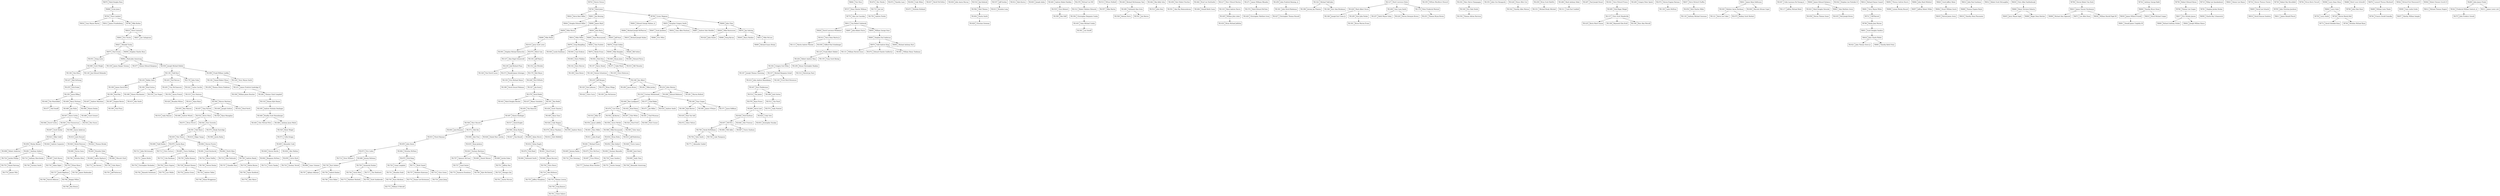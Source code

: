 digraph "Theta Kappa Zeta Family Tree" {
  node [shape=record]

  tk1782 [label="TK1782|Kenneth Sweetnam"]
  tk1781 [label="TK1781|Chase Salyers"]
  tk1780 [label="TK1780|Chris Baker"]
  tk1779 [label="TK1779|Jenner Wile"]
  tk1778 [label="TK1778|Lars Wallin"]
  tk1777 [label="TK1777|Zachary Brian Stichter"]
  tk1776 [label="TK1776|Alex Myers"]
  tk1775 [label="TK1775|William D Metcalf"]
  tk1774 [label="TK1774|Duane Lee Kristensen"]
  tk1773 [label="TK1773|Matthew Herboth"]
  tk1772 [label="TK1772|Ian Havens"]
  tk1771 [label="TK1771|Alexander Goebel"]
  tk1770 [label="TK1770|Kameron Eisenhour"]
  tk1769 [label="TK1769|Ben Breece"]
  tk1768 [label="TK1768|Patrick Atkinson"]
  tk1767 [label="TK1767|Ajibayo Adeyeye"]

  tk1766 [label="TK1766|Keegan Wilbur"]
  tk1766 -> tk1769

  tk1765 [label="TK1765|Scott Szatkowski"]
  tk1764 [label="TK1764|Tyler Smith"]
  tk1764 -> tk1771

  tk1763 [label="TK1763|Jeff Patterson"]
  tk1762 [label="TK1762|Davis Nygren"]
  tk1762 -> tk1778, tk1782

  tk1761 [label="TK1761|Austin Niccum"]
  tk1760 [label="TK1760|Kyle McClintick"]
  tk1759 [label="TK1759|Greg Komora"]
  tk1759 -> tk1781

  tk1758 [label="TK1758|Taylor Knoblock"]
  tk1758 -> tk1776

  tk1757 [label="TK1757|Matthew Knierman"]
  tk1757 -> tk1774

  tk1756 [label="TK1756|Sailesh Kadam"]
  tk1756 -> tk1780

  tk1755 [label="TK1755|Jeffery Humphrey"]
  tk1754 [label="TK1754|Christopher Hockaden"]
  tk1753 [label="TK1753|Daniel Hartung"]
  tk1753 -> tk1779

  tk1752 [label="TK1752|Joshua Green"]
  tk1751 [label="TK1751|Dustin George"]
  tk1750 [label="TK1750|Andrew Fowler"]
  tk1749 [label="TK1749|Steven Doolan"]
  tk1748 [label="TK1748|Shane Bruggeman"]
  tk1747 [label="TK1747|Chandler Bass"]
  tk1746 [label="TK1746|Alexander Armstrong"]
  tk1745 [label="TK1745|Ryan Abraham"]
  tk1745 -> tk1775

  tk1744 [label="TK1744|Gavin West"]
  tk1744 -> tk1765, tk1773

  tk1743 [label="TK1743|Zachary Terrell"]
  tk1742 [label="TK1742|Andrew Tebbe"]
  tk1742 -> tk1748

  tk1741 [label="TK1741|Brandon Stahl"]
  tk1741 -> tk1745

  tk1740 [label="TK1740|Zachary Smith"]
  tk1739 [label="TK1739|Kurt Seibert"]
  tk1739 -> tk1756, tk1767

  tk1738 [label="TK1738|Isaac Sanders"]
  tk1738 -> tk1751, tk1777

  tk1737 [label="TK1737|Jacob Rigelman"]
  tk1737 -> tk1766, tk1768

  tk1736 [label="TK1736|Colin Myers"]
  tk1736 -> tk1763

  tk1735 [label="TK1735|Thomas Lowrey"]
  tk1735 -> tk1759

  tk1734 [label="TK1734|Junyi Jiang"]
  tk1733 [label="TK1733|Cole Hardman"]
  tk1733 -> tk1762

  tk1732 [label="TK1732|Eric Downing"]
  tk1731 [label="TK1731|James Butler"]
  tk1731 -> tk1754

  tk1730 [label="TK1730|Adam Zigler"]
  tk1729 [label="TK1729|Luke Thompson"]
  tk1728 [label="TK1728|Richard Shomer"]
  tk1728 -> tk1742, tk1752

  tk1727 [label="TK1727|Sunil Satish"]
  tk1727 -> tk1760, tk1770

  tk1726 [label="TK1726|James Rademaker"]
  tk1725 [label="TK1725|Zhengyu Qin"]
  tk1725 -> tk1761

  tk1724 [label="TK1724|Jordon Phillips"]
  tk1724 -> tk1753

  tk1723 [label="TK1723|Dale Pedzinski"]
  tk1722 [label="TK1722|Brian Padilla"]
  tk1722 -> tk1749

  tk1721 [label="TK1721|John McCormack"]
  tk1721 -> tk1731

  tk1720 [label="TK1720|Casey Langdale"]
  tk1720 -> tk1741

  tk1719 [label="TK1719|Alex Kittleson"]
  tk1719 -> tk1735, tk1755

  tk1718 [label="TK1718|Chris Green"]
  tk1718 -> tk1734

  tk1717 [label="TK1717|Tim Diedriech"]
  tk1716 [label="TK1716|Dalton Barnes"]
  tk1716 -> tk1758

  tk1715 [label="TK1715|Joe Lee"]
  tk1715 -> tk1750

  tk1714 [label="TK1714|Drew Williams"]
  tk1713 [label="TK1713|Chris Turturo"]
  tk1712 [label="TK1712|Travis Tanaka"]
  tk1711 [label="TK1711|Brett Sneed"]
  tk1711 -> tk1718, tk1757

  tk1710 [label="TK1710|Anthony Shevchenko"]
  tk1710 -> tk1740

  tk1709 [label="TK1709|Andrew Reedy"]
  tk1709 -> tk1716, tk1747

  tk1708 [label="TK1708|Derek McWilliams"]
  tk1708 -> tk1729, tk1764

  tk1707 [label="TK1707|Spencer McCune"]
  tk1707 -> tk1727

  tk1706 [label="TK1706|Nicholas Klein"]
  tk1705 [label="TK1705|Dyllin Kinman"]
  tk1705 -> tk1728

  tk1704 [label="TK1704|Chris Hoorn"]
  tk1704 -> tk1719

  tk1703 [label="TK1703|Ethan Hixon"]
  tk1703 -> tk1726, tk1737

  tk1701 [label="TK1701|Jeffrey Han"]
  tk1701 -> tk1725

  tk1700 [label="TK1700|Zachariah Dunbar"]
  tk1700 -> tk1744, tk1717

  tk1699 [label="TK1699|Andy Chen"]
  tk1699 -> tk1746

  tk1698 [label="TK1698|Robert Anderton"]
  tk1697 [label="TK1697|Evan Wilson"]
  tk1696 [label="TK1696|Isaac Trimmer"]
  tk1695 [label="TK1695|Travis Stallings"]
  tk1695 -> tk1705, tk1733

  tk1694 [label="TK1694|Nathaniel Smith"]
  tk1693 [label="TK1693|Zachary Reynolds"]
  tk1693 -> tk1738

  tk1692 [label="TK1692|Benjamin McNees"]
  tk1692 -> tk1712

  tk1691 [label="TK1691|Scott Kucharski"]
  tk1691 -> tk1722

  tk1690 [label="TK1690|Austin Hayhurst"]
  tk1690 -> tk1736, tk1772

  tk1689 [label="TK1689|Todd Deskin"]

  tk1688 [label="TK1688|Jeremy Bultema"]
  tk1688 -> tk1700, tk1739

  tk1687 [label="TK1687|Seth Bowen"]
  tk1687 -> tk1703, tk1730

  tk1685 [label="TK1685|Jeremy Bailey"]
  tk1685 -> tk1732

  tk1684 [label="TK1684|Will Adler"]
  tk1683 [label="TK1683|Daniel Skinner"]
  tk1682 [label="TK1682|Derik Sikes"]
  tk1682 -> tk1709, tk1723

  tk1681 [label="TK1681|Anthony Seibert"]
  tk1681 -> tk1687, tk1710, tk1724

  tk1680 [label="TK1680|Durias Samz"]
  tk1680 -> tk1706

  tk1679 [label="TK1679|Austin Ryan"]
  tk1679 -> tk1713, tk1695, tk1721

  tk1678 [label="TK1678|Nick Reed"]
  tk1678 -> tk1694

  tk1675 [label="TK1675|Eric McClure"]
  tk1675 -> tk1697

  tk1674 [label="TK1674|Alec Manke"]
  tk1674 -> tk1715

  tk1673 [label="TK1673|Eric Liobis"]
  tk1673 -> tk1688, tk1714

  tk1672 [label="TK1672|Timothy Lane"]
  tk1671 [label="TK1671|Nicholas Kirkland"]
  tk1670 [label="TK1670|Erik Hoeg"]
  tk1670 -> tk1711, tk1720

  tk1669 [label="TK1669|Jordon Eaker"]
  tk1669 -> tk1701

  tk1668 [label="TK1668|Josh Dash"]
  tk1668 -> tk1699

  tk1667 [label="TK1667|Travis Clarkson"]
  tk1666 [label="TK1666|Bryan Buccieri"]
  tk1666 -> tk1704

  tk1664 [label="TK1664|Steven Proctor"]
  tk1664 -> tk1682, tk1691

  tk1662 [label="TK1662|Nicholas McNees"]
  tk1662 -> tk1670

  tk1661 [label="TK1661|Michael Fuson"]
  tk1661 -> tk1675, tk1685

  tk1660 [label="TK1660|Wescott Clark"]
  tk1659 [label="TK1659|Calvin Bush"]
  tk1659 -> tk1696, tk1743

  tk1657 [label="TK1657|Will Bro"]
  tk1657 -> tk1708, tk1667, tk1684

  tk1656 [label="TK1656|Wesley Benner"]
  tk1656 -> tk1681, tk1698

  tk1655 [label="TK1655|John Zeiser"]
  tk1655 -> tk1662, tk1673

  tk1654 [label="TK1654|Cody White"]
  tk1654 -> tk1671

  tk1653 [label="TK1653|Kristopher Stuckey"]
  tk1652 [label="TK1652|Ben Seibert"]
  tk1652 -> tk1668, tk1693

  tk1651 [label="TK1651|Brad Pruett"]
  tk1651 -> tk1666

  /*tk1650 [label="TK1650|Michael Mast"]*/
  tk1649 [label="TK1649|Steven Mardis"]
  tk1649 -> tk1692

  tk1648 [label="TK1648|Travis Lemco"]
  tk1646 [label="TK1646|Alex Freeman"]
  tk1645 [label="TK1645|Brandon Duke"]
  tk1645 -> tk1690, tk1660

  tk1644 [label="TK1644|Andrew Carpenter"]
  tk1643 [label="TK1643|Zachary Bierhaus"]
  tk1643 -> tk1669, tk1683, tk1707

  tk1640 [label="TK1640|Derek Petersen"]
  tk1640 -> tk1645, tk1680

  tk1637 [label="TK1637|Berell McClellan"]
  tk1638 [label="TK1638|John Aaron Murray"]
  tk1639 [label="TK1639|Thor Nearn"]
  tk1639 -> tk1689, tk1664, tk1679

  tk1636 [label="TK1636|Alex Mahlan"]
  tk1636 -> tk1659

  tk1635 [label="TK1635|Ryan Jackson"]
  tk1635 -> tk1643

  tk1634 [label="TK1634|Brian Hicks"]
  tk1634 -> tk1652, tk1661

  tk1633 [label="TK1633|Flavel Heyman"]
  tk1633 -> tk1655

  tk1632 [label="TK1632|Dylan Engels"]
  tk1632 -> tk1651, tk1678

  /*tk1631 [label="TK1631|Trevor Akers"]*/
  /*tk1630 [label="TK1630|Ronald Wuerdeman"]*/
  tk1629 [label="TK1629|Christian Sweeney"]
  tk1628 [label="TK1628|Daniel Marc Liechty"]
  tk1627 [label="TK1627|Dan Kinsell"]
  tk1626 [label="TK1626|Nick Kaufman"]
  tk1626 -> tk1646, tk1657

  tk1624 [label="TK1624|Cody Getz"]
  tk1624 -> tk1653

  tk1623 [label="TK1623|Mike Cahill"]
  tk1623 -> tk1644, tk1656

  tk1622 [label="TK1622|Thomas Brooks"]
  /*tk1621 [label="TK1621|Austin Matt"]*/
  /*tk1620 [label="TK1620|Anthony Varner"]*/
  tk1619 [label="TK1619|Edgar Vargas"]
  /*tk1618 [label="TK1618|"]*/
  /*tk1617 [label="TK1617|Adam Sollman"]*/
  tk1616 [label="TK1616|Jeff Rubitshun"]
  tk1616 -> tk1648

  tk1614 [label="TK1614|Seth Mihlfeld"]
  tk1613 [label="TK1613|Brandon Long"]
  tk1612 [label="TK1612|Kyle Kustra"]
  tk1611 [label="TK1611|John Kropf"]
  tk1610 [label="TK1610|Josh Howard"]
  tk1610 -> tk1640, tk1622

  tk1609 [label="TK1609|Adam Hirsch"]
  tk1609 -> tk1632

  tk1608 [label="TK1608|Alex Fine"]
  tk1608 -> tk1635

  tk1607 [label="TK1607|Scott Decker"]
  tk1607 -> tk1623

  /*tk1606 [label="TK1606|Keith Cooper"]*/
  tk1605 [label="TK1605|Alexander Cook"]
  tk1605 -> tk1636, tk1649

  tk1604 [label="TK1604|Josh Bronson"]
  tk1603 [label="TK1603|Joseph Aubin"]
  tk1602 [label="TK1602|Dustin Smith"]
  tk1602 -> tk1629

  tk1601 [label="TK1601|Ross Miller"]
  tk1601 -> tk1611

  tk1600 [label="TK1600|Kevin Lind"]
  tk1600 -> tk1624, tk1626

  tk1598 [label="TK1598|Aaron Anderson"]
  tk1598 -> tk1610

  tk1591 [label="TK1591|Neil Myers"]
  tk1591 -> tk1619, tk1639

  tk1588 [label="TK1588|Mike Kruszynski"]
  tk1588 -> tk1634, tk1616

  /*tk1587 [label="TK1587|Craig Kedrowski"]*/
  tk1585 [label="TK1585|Ben Hoff"]
  /*tk1583 [label="TK1583|Gabe Golcher"]*/
  tk1580 [label="TK1580|Justin Bailey"]
  tk1579 [label="TK1579|Bruce Thackery"]
  tk1579 -> tk1614

  tk1576 [label="TK1576|Ryan Prince"]
  tk1576 -> tk1600

  tk1574 [label="TK1574|Andy Nuetzel"]
  tk1573 [label="TK1573|Collin Krepps"]
  tk1573 -> tk1605

  tk1572 [label="TK1572|Bob Iles"]
  tk1572 -> tk1608, tk1633

  tk1571 [label="TK1571|Brian Hirsch"]
  tk1570 [label="TK1570|Brady Eastridge"]
  tk1570 -> tk1580

  tk1568 [label="TK1568|David Corbin"]
  tk1566 [label="TK1566|Brian Barker"]
  tk1566 -> tk1609, tk1627, tk1628

  tk1565 [label="TK1565|Tyler Aune"]

  tk1563 [label="TK1563|Paul Zimmerman"]
  tk1563 -> tk1598, tk1607

  tk1562 [label="TK1562|Matt Thomas"]
  tk1562 -> tk1602

  tk1561 [label="TK1561|Lex Seneff"]
  /*tk1560 [label="TK1560|Brandon Mullen"]*/
  tk1559 [label="TK1559|Andrew Morin"]
  tk1558 [label="TK1558|Aaron Merkel"]
  tk1558 -> tk1565, tk1588

  /*tk1555 [label="TK1555|Stephen Lauria"]*/
  /*tk1556 [label="TK1556|Roger Lovelady"]*/
  tk1557 [label="TK1557|Mike Martin"]
  tk1554 [label="TK1554|Jason LaBella"]
  tk1554 -> tk1601

  /*tk1553 [label="TK1553|Brian Klimaszewski"]*/
  /*tk1552 [label="TK1552|Vijay Kaul"]*/
  /*tk1551 [label="TK1551|Tyler Hougland"]*/
  /*tk1550 [label="TK1550|Steve Dodson"]*/
  tk1549 [label="TK1549|Keenan Davis"]
  /*tk1548 [label="TK1548|Tim Brown"]*/
  /*tk1547 [label="TK1547|Brandon Boys"]*/
  tk1546 [label="TK1546|Marc Bassett"]
  tk1546 -> tk1572, tk1604

  tk1544 [label="TK1544|Stan Zaremba"]
  tk1544 -> tk1570, tk1591

  tk1543 [label="TK1543|Ron Stanis"]
  /*tk1542 [label="TK1542|Adam Sekela"]*/
  tk1541 [label="TK1541|Jon Reeves"]
  /*tk1540 [label="TK1540|Keith Huster"]*/
  /*tk1539 [label="TK1539|Jim Howard"]*/
  /*tk1538 [label="TK1538|Paul Gross"]*/
  tk1537 [label="TK1537|Jeff Gordon"]
  tk1537 -> tk1613

  /*tk1536 [label="TK1536|Matt Domoradzki"]*/
  tk1535 [label="TK1535|Chris Bohnert"]
  tk1535 -> tk1585

  /*tk1534 [label="TK1534|Steve Beccia"]*/
  tk1533 [label="TK1533|Billy Art"]
  tk1533 -> tk1554

  tk1532 [label="TK1532|Kevin Olsen"]
  tk1532 -> tk1544, tk1571

  /*tk1531 [label="TK1531|Jeff Iten"]*/
  /*tk1530 [label="TK1530|David Whitman"]*/
  tk1529 [label="TK1529|Brent Weigel"]
  tk1529 -> tk1573

  tk1528 [label="TK1528|Cody Wagner"]
  tk1528 -> tk1559, tk1579

  tk1524 [label="TK1524|Brad Stull"]
  tk1520 [label="TK1520|Ryan Monaghan"]
  tk1519 [label="TK1519|Andy Maxson"]
  tk1517 [label="TK1517|David Kugler"]
  tk1517 -> tk1566

  tk1516 [label="TK1516|Jim Kubicek"]
  tk1516 -> tk1562

  /*tk1515 [label="TK1515|Scott Joji"]*/
  tk1514 [label="TK1514|Tim James"]
  tk1514 -> tk1576

  tk1513 [label="TK1513|Wilson Hubbell"]
  tk1513 -> tk1557

  tk1512 [label="TK1512|Tim Finch"]
  tk1512 -> tk1574

  tk1510 [label="TK1510|John Doty"]
  tk1509 [label="TK1509|Nick Cramer"]
  tk1507 [label="TK1507|Steve Corbin"]
  tk1507 -> tk1543, tk1563, tk1568

  tk1502 [label="TK1502|RJ Barton"]
  tk1502 -> tk1558

  tk1501 [label="TK1501|Alan Roy Balasundaram"]
  /*tk1500 [label="TK1500|Chase Anderson"]*/
  tk1498 [label="TK1498|Andrew Wlazlo"]
  tk1497 [label="TK1497|Clint White"]
  tk1497 -> tk1524

  tk1496 [label="TK1496|Josh Sutton"]
  tk1496 -> tk1512

  /*tk1495 [label="TK1495|Ed Stapanon"]*/
  /*tk1494 [label="TK1494|Christopher Charles Schantz"]*/
  tk1493 [label="TK1493|Glen Michael Ritzi"]
  /*tk1492 [label="TK1492|John William Meyer III"]*/
  /*tk1491 [label="TK1491|Eric Michael Kleen"]*/
  tk1490 [label="TK1490|Nathaniel Alan Irwin"]
  tk1490 -> tk1541, tk1549

  tk1489 [label="TK1489|Jim Hicks"]
  tk1489 -> tk1507

  tk1488 [label="TK1488|Scott Grenert"]
  tk1487 [label="TK1487|Shawn Denlinger"]
  tk1487 -> tk1517, tk1546

  tk1485 [label="TK1485|Ryan Claus"]
  tk1485 -> tk1528

  tk1484 [label="TK1484|Donald Keith Casey"]
  tk1483 [label="TK1483|Andrew Robert Barkley"]
  tk1483 -> tk1535

  tk1482 [label="TK1482|Brad Lee Zenthoefer"]
  tk1482 -> tk1484

  tk1481 [label="TK1481|Chad Wiseman"]
  tk1481 -> tk1509

  tk1480 [label="TK1480|Anthony Jason Welch"]
  tk1480 -> tk1529

  /*tk1479 [label="TK1479|John David Trimble"]*/
  tk1478 [label="TK1478|Curt Stutz"]
  tk1478 -> tk1497, tk1502, tk1533

  tk1477 [label="TK1477|Neil Seneff"]

  tk1472 [label="TK1472|Adam Nelson"]
  tk1471 [label="TK1471|Joe Miller"]

  tk1466 [label="TK1466|Shawn Dooley"]
  tk1466 -> tk1488

  /*tk1465 [label="TK1465|Jarrod Marcum Dobson"]*/
  /*tk1464 [label="TK1464|Micahel Reid Torosian"]*/
  tk1463 [label="TK1463|Richard McSweeney Tate"]
  tk1463 -> tk1490

  tk1462 [label="TK1462|Ben Kelly Schy"]
  tk1462 -> tk1510

  /*tk1461 [label="TK1461|Bryan Ross Rushing"]*/
  tk1460 [label="TK1460|Bradley Scott Rosenberger"]
  tk1460 -> tk1480, tk1493

  /*tk1459 [label="TK1459|Douglas Allen Pulskamp"]*/
  tk1458 [label="TK1458|Kent Robert Paschen"]
  tk1458 -> tk1501

  tk1457 [label="TK1457|Tony Parrish"]
  tk1457 -> tk1532, tk1520

  tk1455 [label="TK1455|Ben Maxson"]
  tk1455 -> tk1498, tk1519

  tk1452 [label="TK1452|Brad Henry"]
  tk1452 -> tk1481

  tk1450 [label="TK1450|Tim Hancock"]
  tk1450 -> tk1487

  tk1449 [label="TK1449|Joseph Guthrie"]
  tk1447 [label="TK1447|Kurt Fledderman"]
  tk1447 -> tk1496, tk1514

  /*tk1446 [label="TK1446|Justin Tai Dodds"]*/
  tk1445 [label="TK1445|Sean Michael Conley"]
  tk1445 -> tk1561

  /*tk1444 [label="TK1444|Jesse Dean Comer"]*/
  tk1443 [label="TK1443|Mark Douglas Bessler"]
  /*tk1442 [label="TK1442|Peter Richard Allabaugh"]*/
  /*tk1441 [label="TK1441|Andrew Joseph Zehnder"]*/
  tk1440 [label="TK1440|Tim Wuestefeld"]
  tk1440 -> tk1477

  tk1437 [label="TK1437|Rimas Gozulaitis"]
  tk1436 [label="TK1436|Scott Chasten"]
  tk1436 -> tk1485

  tk1435 [label="TK1435|Nate Van Sell"]
  tk1435 -> tk1472

  tk1434 [label="TK1434|Andrew Smith"]
  tk1432 [label="TK1432|Brad North"]
  /*tk1431 [label="TK1431|Michael Jason Kratoska"]*/
  tk1430 [label="TK1430|Brian Michael Jedlicka"]
  tk1429 [label="TK1429|Christopher Matthew Irwin"]
  /*tk1428 [label="TK1428|Rocco Joseph Dominick"]*/
  tk1427 [label="TK1427|Christopher Thomas Russell"]
  /*tk1426 [label="TK1426|Anthony Paul Niese"]*/
  /*tk1425 [label="TK1425|Jason Allen Major"]*/
  /*tk1424 [label="TK1424|Brian M. Fentress"]*/
  /*tk1423 [label="TK1423|Craig Thomas Donze"]*/
  tk1422 [label="TK1422|Chris Curry"]

  tk1420 [label="TK1420|Brandon Wilson"]
  tk1415 [label="TK1415|Ben Smith"]
  tk1412 [label="TK1412|Ryan Rizzo"]
  tk1412 -> tk1455

  tk1410 [label="TK1410|John Andrew Rennekamp"]
  tk1410 -> tk1447

  tk1409 [label="TK1409|Barry Portman"]
  tk1409 -> tk1489, tk1466

  tk1407 [label="TK1407|Andrew Maschino"]
  tk1406 [label="TK1406|Ben Lyndgaard"]
  tk1406 -> tk1478, tk1452

  tk1405 [label="TK1405|William John Leber"]
  tk1405 -> tk1430

  /*tk1404 [label="TK1404|Michael Anthony Robert Kreiberg"]*/
  /*tk1403 [label="TK1403|Theodore George Hulsman"]*/
  /*tk1402 [label="TK1402|Todd Richard Hoaglund"]*/
  /*tk1401 [label="TK1401|Rex Gordon Fuller"]*/
  /*tk1400 [label="TK1400|Jonathan Keith Francis"]*/
  tk1399 [label="TK1399|Paul Flory"]
  tk1398 [label="TK1398|Jeremy Jay Flamion"]
  /*tk1397 [label="TK1397|Earl Anthony Escobar"]*/
  /*tk1396 [label="TK1396|Jeffery Thomas Epperson"]*/
  tk1395 [label="TK1395|Andrew Nicholas Denlinger"]
  tk1395 -> tk1460

  tk1394 [label="TK1394|Christopher Benjamin Conley"]
  tk1394 -> tk1445

  /*tk1393 [label="TK1393|Bradley Evan Comer"]*/
  /*tk1392 [label="TK1392|Jason Brian Bunselmeier"]*/
  tk1391 [label="TK1391|Ken Bedel"]
  tk1391 -> tk1436, tk1450

  tk1390 [label="TK1390|Kyle Bartow"]
  tk1390 -> tk1435

  tk1389 [label="TK1389|Shawn Wischmeier"]
  tk1389 -> tk1415

  tk1388 [label="TK1388|David Gerard Wahman"]
  tk1387 [label="TK1387|Eugene Rector"]
  tk1387 -> tk1399

  tk1385 [label="TK1385|James O'Dwyer"]
  tk1384 [label="TK1384|Marcos Martinez"]
  tk1384 -> tk1457, tk1432, tk1449

  /*tk1383 [label="TK1383|John Daniel Lazar"]*/
  /*tk1382 [label="TK1382|Jeffery Lee Foale"]*/
  tk1381 [label="TK1381|Bruce Warren Evans"]
  /*tk1380 [label="TK1380|Justing Patrick Coakley"]*/
  /*tk1379 [label="TK1379|Steven Michael Berg"]*/
  tk1378 [label="TK1378|David Bedel"]
  tk1378 -> tk1391, tk1437, tk1443

  tk1377 [label="TK1377|Chad Baker"]
  tk1377 -> tk1434, tk1471

  /*tk1376 [label="TK1376|Joshua Aaron Trueblood"]*/
  /*tk1375 [label="TK1375|Douglas William Payne"]*/
  tk1374 [label="TK1374|Mark Edward McClain"]
  tk1374 -> tk1429

  /*tk1373 [label="TK1373|Darin Ryan Klotzsche"]*/
  /*tk1372 [label="TK1372|Andrew Russell Jones"]*/
  tk1371 [label="TK1371|Jason Hoffman"]
  /*tk1370 [label="TK1370|Brett Alan Wiltshire"]*/
  /*tk1369 [label="TK1369|Matthew Paul Weir"]*/
  /*tk1368 [label="TK1368|Kevin Michael Unger"]*/
  /*tk1367 [label="TK1367|Michael Shawn Stewart"]*/
  /*tk1366 [label="TK1366|Patrick Steven Sohaney"]*/
  /*tk1365 [label="TK1365|David Michael Snyder"]*/
  /*tk1364 [label="TK1364|Cory Allan Smith"]*/
  /*tk1363 [label="TK1363|Michael Andrew Sherry"]*/
  /*tk1362 [label="TK1362|Steven Lee Seyfert"]*/
  tk1361 [label="TK1361|John David Riedeman"]
  tk1361 -> tk1427

  /*tk1360 [label="TK1360|Daryl Lewis Peterson"]*/
  /*tk1359 [label="TK1359|John William McBroom"]*/
  /*tk1358 [label="TK1358|Daniel D'Andre LaBelle"]*/
  /*tk1357 [label="TK1357|Dennis William Kirkland"]*/
  tk1356 [label="TK1356|Brad Key"]
  tk1356 -> tk1387, tk1407

  tk1355 [label="TK1355|William Blackburn Howard"]
  tk1354 [label="TK1354|Thomas Adrian Harrison"]
  tk1353 [label="TK1353|John Ciro Haraguchi"]
  tk1352 [label="TK1352|Aaron French"]
  tk1352 -> tk1420

  tk1350 [label="TK1350|Jason Effing"]
  tk1350 -> tk1409, tk1440

  tk1349 [label="TK1349|Tony Cooper"]
  tk1349 -> tk1390, tk1385, tk1371

  tk1348 [label="TK1348|Joseph Earl Coons Jr."]
  tk1347 [label="TK1347|Joseph Thomas Chowning"]
  tk1346 [label="TK1346|Kurt Alan Brinkman"]
  tk1345 [label="TK1345|Erick Mark Breneman"]
  /*tk1344 [label="TK1344|Mark Allen Bower"]*/
  /*tk1343 [label="TK1343|Phillip Kent Becher"]*/
  tk1342 [label="TK1342|Timothy Allen Watson"]
  /*tk1341 [label="TK1341|John Thomas Treager"]*/
  tk1340 [label="TK1340|Eric Dale Steele"]
  tk1340 -> tk1354

  /*tk1339 [label="TK1339|Mark Alan Sparks"]*/
  /*tk1338 [label="TK1338|Michael Levi Seals"]*/
  tk1337 [label="TK1337|Michael Benjamin Schall"]
  tk1337 -> tk1345, tk1410

  tk1335 [label="TK1335|Les Nugen"]
  tk1332 [label="TK1332|Cortney Mittelsteadt"]
  tk1332 -> tk1349, tk1377, tk1406

  tk1331 [label="TK1331|Michael Brady Mitchell"]
  tk1330 [label="TK1330|Erin Michael Meyer"]
  tk1330 -> tk1388

  tk1329 [label="TK1329|Paul David Laune"]
  /*tk1328 [label="TK1328|Kenneth Michael Labhart"]*/
  tk1327 [label="TK1327|Jim Kuntz"]
  tk1327 -> tk1378

  tk1325 [label="TK1325|Kurt Johnson"]
  tk1325 -> tk1422

  /*tk1324 [label="TK1324|Jeff Duane Johnson"]*/
  /*tk1323 [label="TK1323|Daniel Lawrence Janko"]*/
  tk1322 [label="TK1322|Michael Todd Jahn"]
  tk1322 -> tk1346, tk1398
  /*tk1321 [label="TK1321|Shannon Wayne Holmes"]*/
  /*tk1320 [label="TK1320|Michael Alan Haskins"]*/
  tk1319 [label="TK1319|Mark Andrew Harris"]
  tk1319 -> tk1405

  tk1318 [label="TK1318|Dennis Kyle Hamm"]
  tk1318 -> tk1395

  /*tk1317 [label="TK1317|Donal Eugene Gower"]*/
  /*tk1316 [label="TK1316|Ryan Michael Ferris"]*/
  tk1315 [label="TK1315|Eric Fentress"]
  tk1315 -> tk1384, tk1412

  tk1314 [label="TK1314|Patrick Jay Faist"]
  /*tk1313 [label="TK1313|Jeremy Christopher Effing"]*/
  tk1312 [label="TK1312|Robert Mathew Edwards"]
  tk1312 -> tk1394

  tk1311 [label="TK1311|Cash Earl Canfield"]
  /*tk1310 [label="TK1310|Chad Everett Brummett"]*/
  /*tk1309 [label="TK1309|John Henry Brown"]*/
  tk1308 [label="TK1308|James David Britt"]
  tk1308 -> tk1356

  /*tk1307 [label="TK1307|William Sean Bowen"]*/
  tk1306 [label="TK1306|William James Boucher"]
  tk1305 [label="TK1305|Jim McGeowan"]
  tk1302 [label="TK1302|Gregory Scot Wiley"]
  tk1302 -> tk1337, tk1347

  tk1300 [label="TK1300|Brad Sutton"]
  tk1300 -> tk1335, tk1389

  tk1296 [label="TK1296|Edward Robinson"]
  tk1295 [label="TK1295|Kurt John Parker"]
  tk1295 -> tk1381

  /*tk1294 [label="TK1294|Michael Wayne Palmer"]*/
  tk1293 [label="TK1293|Troy McClamroch"]
  tk1293 -> tk1352

  /*tk1292 [label="TK1292|Stephen Eric Mattingly"]*/
  /*tk1291 [label="TK1291|Todd James Lemon"]*/
  /*tk1290 [label="TK1290|Michael Thomas Kerrick"]*/
  /*tk1289 [label="TK1289|David Edward Huey"]*/
  /*tk1288 [label="TK1288|Arthur Nello Giannini, Jr."]*/
  tk1287 [label="TK1287|Paul Joseph Fessel"]
  tk1286 [label="TK1286|Mark Anthony Didat"]
  tk1286 -> tk1311

  /*tk1285 [label="TK1285|Richard Allen Davis, Jr."]*/
  /*tk1284 [label="TK1284|Anthony Robert Dall"]*/
  /*tk1283 [label="TK1283|Richard James Comer, Jr."]*/
  tk1282 [label="TK1282|Thomas Clark Campbell"]
  tk1282 -> tk1318

  tk1281 [label="TK1281|Warren Bullock"]
  tk1280 [label="TK1280|Jason Brown"]
  /*tk1279 [label="TK1279|Robert James Arlt"]*/
  tk1278 [label="TK1278|Michael Lee Hill"]
  tk1278 -> tk1312

  /*tk1277 [label="TK1277|Aaron James Burghardt"]*/
  /*tk1276 [label="TK1276|David John Will"]*/

  tk1275 [label="TK1275|Brian Whipp"]
  tk1275 -> tk1305

  /*tk1274 [label="TK1274|Andrew Keith Strin"]*/
  tk1273 [label="TK1273|Ronald James Schwipps"]
  tk1273 -> tk1330

  /*tk1272 [label="TK1272|Thomas Corey Schultz"]*/
  tk1271 [label="TK1271|James Williams Rhoades"]
  tk1271 -> tk1374

  /*tk1270 [label="TK1270|Anthony Edward Pullen"]*/
  /*tk1269 [label="TK1269|Eric William Paul"]*/
  /*tk1268 [label="TK1268|Gregory John Orschell"]*/
  /*tk1267 [label="TK1267|Eric Ronald Meyer"]*/
  /*tk1266 [label="TK1266|Norman Scott McKnight"]*/
  /*tk1265 [label="TK1265|Steven Gregory Magruder"]*/
  /*tk1264 [label="TK1264|Michael Jon Lehr"]*/
  /*tk1263 [label="TK1263|Daniel Anthony Krieg"]*/
  /*tk1262 [label="TK1262|Eric Julius Koetter"]*/
  tk1261 [label="TK1261|Mike Jordan"]
  /*tk1260 [label="TK1260|Brian John Ingalls"]*/
  tk1259 [label="TK1259|John Fredrick Henning, Jr."]
  tk1259 -> tk1361

  tk1258 [label="TK1258|Bryan Christopher Hankins"]
  tk1258 -> tk1314

  tk1257 [label="TK1257|Keith Wayne Galey"]
  tk1256 [label="TK1256|Thomas Edwin Finkbiner"]
  tk1255 [label="TK1255|Erik Drake"]
  tk1255 -> tk1350

  /*tk1254 [label="TK1254|Chad Anthony Dieselberg"]*/
  /*tk1253 [label="TK1253|Ralph LeRoy Coryea III"]*/
  tk1252 [label="TK1252|Marc Herve Champagne"]
  tk1252 -> tk1340

  tk1251 [label="TK1251|Thomas Bryan Brown"]
  tk1250 [label="TK1250|Brian Scott Babillis"]
  tk1250 -> tk1331

  /*tk1249 [label="TK1249|Andrew Charles Edwards"]*/
  tk1248 [label="TK1248|Rick Wilhelm"]
  tk1248 -> tk1327

  tk1244 [label="TK1244|Robert Andrew Shea"]
  tk1244 -> tk1258, tk1302

  /*tk1243 [label="TK1243|Derek Russel Sharp"]*/
  /*tk1242 [label="TK1242|Reese Allen Scott"]*/
  /*tk1241 [label="TK1241|Mark Joseph Schmelzer"]*/
  /*tk1240 [label="TK1240|Gary Lee Ruston"]*/
  /*tk1239 [label="TK1239|Douglas John Rosenberger"]*/
  tk1238 [label="TK1238|Joel Richard Plaas"]
  tk1238 -> tk1273, tk1329

  /*tk1237 [label="TK1237|Chris Steven Peak"]*/
  /*tk1236 [label="TK1236|Steve Michael Niemann"]*/
  tk1235 [label="TK1235|Jeff Morgan"]
  tk1235 -> tk1325, tk1275

  tk1234 [label="TK1234|John Meister"]
  tk1234 -> tk1281, tk1296, tk1332

  /*tk1233 [label="TK1233|John Benjamin Maze"]*/
  /*tk1232 [label="TK1232|Todd William Latterell"]*/
  tk1231 [label="TK1231|James Fredrick Goodridge II"]
  tk1231 -> tk1282, tk1306

  tk1230 [label="TK1230|Bobby Getts"]
  tk1230 -> tk1300, tk1308

  /*tk1229 [label="TK1229|Brian Charles Frazier"]*/
  tk1228 [label="TK1228|Mark Albert Durno"]
  tk1228 -> tk1295, tk1348

  tk1227 [label="TK1227|Bob DeYoung"]
  tk1227 -> tk1255

  tk1226 [label="TK1226|Shane Allen Cox"]
  tk1226 -> tk1342

  tk1225 [label="TK1225|Kevin Ward Coryea"]
  tk1222 [label="TK1222|Carlos Carrillo"]
  tk1222 -> tk1315

  tk1220 [label="TK1220|Steven Dewayne Brown"]
  /*tk1219 [label="TK1219|Clint Walter Brock"]*/
  /*tk1218 [label="TK1218|James Michael Branham"]*/
  tk1217 [label="TK1217|Marc Edward Bastian"]
  tk1217 -> tk1319

  /*tk1215 [label="TK1215|Matthew Scott McKelvey"]*/
  /*tk1216 [label="TK1216|Trevor Dean Arnold"]*/
  /*tk1214 [label="TK1214|David Richard William"]*/
  /*tk1213 [label="TK1213|Ken Albert Whitehead"]*/
  /*tk1212 [label="TK1212|Neil John Wesseler"]*/
  /*tk1211 [label="TK1211|Dennis Andrew Wagner"]*/
  /*tk1210 [label="TK1210|Gregory Dewayne Tielking"]*/
  tk1209 [label="TK1209|Gregory Peter Spock"]

  tk1208 [label="TK1208|Gary Lynn Smith"]
  tk1208 -> tk1220, tk1257

  tk1203 [label="TK1203|Rod Retzner"]
  tk1203 -> tk1293

  tk1198 [label="TK1198|Raymond Glen Kroll"]
  /*tk1197 [label="TK1197|Anthony Kevin Kochert"]*/
  /*tk1196 [label="TK1196|Greg William Klem"]*/
  /*tk1195 [label="TK1195|Brian Hale Jones"]*/
  /*tk1194 [label="TK1194|Timothy Michael Hofer"]*/
  /*tk1193 [label="TK1193|Wade Ellis Hedrick"]*/
  tk1192 [label="TK1192|Daniel Robert Flynn"]
  tk1192 -> tk1231, tk1256

  /*tk1191 [label="TK1191|James William Eliot"]*/
  /*tk1190 [label="TK1190|Kevin Scott Cook"]*/
  tk1189 [label="TK1189|Sean Bower"]
  tk1186 [label="TK1186|Jim Albert"]
  tk1186 -> tk1280, tk1261, tk1234
  tk1180 [label="TK1180|Ross Alan Worrall"]
  tk1179 [label="TK1179|Peter Frederick Wentzel"]
  tk1179 -> tk1251

  tk1178 [label="TK1178|John Vicke"]
  tk1178 -> tk1222

  tk1170 [label="TK1170|Bob Meyer"]
  tk1170 -> tk1248

  tk1166 [label="TK1166|Dan Klein"]
  tk1166 -> tk1227

  tk1155 [label="TK1155|Tracy Scott Bishop"]
  tk1152 [label="TK1152|Joe Witulski"]
  tk1152 -> tk1170

  /*tk1151 [label="TK1151|Mark Edward Tebbe"]*/
  /*tk1150 [label="TK1150|David Edward Stringfield"]*/
  tk1149 [label="TK1149|Terry Wayne Smith"]
  /*tk1148 [label="TK1148|Steven Ralph Schwaiger"]*/
  tk1147 [label="TK1147|Alan Hugh Schoonveld"]
  tk1147 -> tk1238

  tk1146 [label="TK1146|Dennie Schoetmer"]
  tk1146 -> tk1235, tk1186

  /*tk1145 [label="TK1145|Michael Joe Robertson"]*/
  /*tk1144 [label="TK1144|Kenneth Wayne Roberts"]*/
  /*tk1143 [label="TK1143|Douglas Michael Perry"]*/
  /*tk1142 [label="TK1142|William Lawrence Parrish"]*/
  /*tk1141 [label="TK1141|Kevin Patrick Mowan"]*/
  tk1140 [label="TK1140|Jon Edward Molander"]
  /*tk1139 [label="TK1139|Kevin Wayne McNelly"]*/
  tk1138 [label="TK1138|Lantz McElroy"]
  tk1137 [label="TK1137|Chris Scott Mandeville"]
  tk1137 -> tk1180, tk1198, tk1225

  tk1136 [label="TK1136|Todd Kost"]
  tk1136 -> tk1178, tk1203, tk1230

  /*tk1135 [label="TK1135|Roger Scott Hruskovich"]*/
  /*tk1134 [label="TK1134|Todd Michael Herr"]*/
  /*tk1133 [label="TK1133|Steven Michael Hanshaw"]*/
  /*tk1132 [label="TK1132|Voris Gerald Gresham"]*/
  tk1131 [label="TK1131|William Patrick Grace"]
  tk1130 [label="TK1130|Anthony Michael Gausman"]
  /*tk1129 [label="TK1129|Mark Walter Forsythe"]*/
  /*tk1128 [label="TK1128|Donald Ray Foley"]*/
  tk1127 [label="TK1127|Mark Lawrence Dolan"]
  tk1127 -> tk1179, tk1208, tk1228

  /*tk1126 [label="TK1126|Darryl Wayne Dixon"]*/
  tk1125 [label="TK1125|Frank Albert Didelot"]
  tk1125 -> tk1155, tk1244

  /*tk1124 [label="TK1124|John Franklin Didat"]*/
  /*tk1123 [label="TK1123|Carl Walter Czarnik"]*/
  /*tk1122 [label="TK1122|Mike Sean Connaughton"]*/
  tk1121 [label="TK1121|Kevin Lee Coker"]
  /*tk1120 [label="TK1120|Andrew William Carter"]*/
  /*tk1119 [label="TK1119|Bart Kenneth Bretsch"]*/
  /*tk1118 [label="TK1118|Steven Douglas Bensen"]*/
  tk1117 [label="TK1117|Jeffrey Michael Belot"]
  /*tk1116 [label="TK1116|David Christopher Becktel"]*/
  /*tk1115 [label="TK1115|Gary Martin"]*/
  /*tk1114 [label="TK1114|Mark Wayne Wiley"]*/
  tk1113 [label="TK1113|Martin Andrew Wessler"]
  /*tk1112 [label="TK1112|David Turich"]*/
  /*tk1111 [label="TK1111|Gerald Wayne Traylor"]*/
  /*tk1110 [label="TK1110|Phill Arthur Thomas"]*/
  tk1109 [label="TK1109|James Harper Sweney"]
  /*tk1108 [label="TK1108|Gregory John Smith"]*/
  tk1107 [label="TK1107|Barry Shook"]
  tk1107 -> tk1146

  tk1105 [label="TK1105|Chris Patterson"]
  tk1104 [label="TK1104|Jeff Myers"]
  tk1104 -> tk1152

  tk1102 [label="TK1102|Dave Morrow"]
  tk1102 -> tk1189

  /*tk1101 [label="TK1101|Dean August Morretton"]*/
  /*tk1100 [label="TK1100|Jonathan E. Mohney"]*/
  tk1099 [label="TK1099|Frank William Liedtky"]
  tk1099 -> tk1149, tk1192

  /*tk1098 [label="TK1098|Kurt Alan Kelso"]*/
  /*tk1097 [label="TK1097|Robert Kenneth Keleher"]*/
  /*tk1096 [label="TK1096|John Charles Hanger"]*/
  /*tk1095 [label="TK1095|William Michael Gilman"]*/
  /*tk1094 [label="TK1094|Scott Anthony Folz"]*/
  /*tk1093 [label="TK1093|Dennis Derrick Dobbs"]*/
  /*tk1092 [label="TK1092|Mitchell Dean Day"]*/
  tk1091 [label="TK1091|Stephen Michael Battocchio"]
  /*tk1090 [label="TK1090|Stephen James Doerflinger"]*/
  tk1089 [label="TK1089|Scott Wright"]
  tk1089 -> tk1166, tk1140

  /*tk1088 [label="TK1088|William Robert Willoughby, Jr."]*/
  /*tk1087 [label="TK1087|Robert Leon Wilkins"]*/
  /*tk1086 [label="TK1086|Scott Brady Wilcoxson"]*/
  tk1085 [label="TK1085|Dick Roger Weigel"]
  tk1085 -> tk1137

  /*tk1084 [label="TK1084|Todd Lloyd Troutman"]*/
  /*tk1083 [label="TK1083|Michael Alan Sullivan"]*/
  /*tk1082 [label="TK1082|Kenneth John Rasche"]*/
  /*tk1081 [label="TK1081|Elio Oradai"]*/
  /*tk1080 [label="TK1080|Nicholas Okruch, Jr."]*/
  /*tk1079 [label="TK1079|Larry Allen Mattingly"]*/
  /*tk1078 [label="TK1078|Donald Scot Lands"]*/
  tk1077 [label="TK1077|Dennis Edward Koopman"]
  /*tk1076 [label="TK1076|Stacy Mark Himes"]*/
  tk1075 [label="TK1075|Rodney Scott Herbert"]
  tk1074 [label="TK1074|Steven Eugene Harman"]
  tk1074 -> tk1138

  /*tk1073 [label="TK1073|Mark Lincon Hamilton"]*/
  tk1072 [label="TK1072|Edward Charles Guilford Jr."]
  tk1071 [label="TK1071|Gabe Fleck"]
  tk1071 -> tk1105

  tk1070 [label="TK1070|Mitch Cain"]
  tk1070 -> tk1104, tk1147

  tk1069 [label="TK1069|Bryan Jones"]

  tk1063 [label="TK1063|Steve Wubben"]
  tk1063 -> tk1102

  /*tk1062 [label="TK1062|Curtis Dean Wehrley"]*/
  tk1061 [label="TK1061|William Henry Tiedeman"]
  /*tk1060 [label="TK1060|Michael Wayne Tatlock"]*/
  tk1059 [label="TK1059|Clifford Paul Schellenger"]
  tk1059 -> tk1125

  /*tk1058 [label="TK1058|Robert Dean Schaefer"]*/
  /*tk1057 [label="TK1057|Barry William Schaar"]*/
  tk1056 [label="TK1056|Steven Thomas Sauer"]
  /*tk1055 [label="TK1055|Steven Paul Nerney"]*/
  tk1054 [label="TK1054|Kirk Charles Miller"]
  tk1054 -> tk1130

  /*tk1053 [label="TK1053|Keith Brian McConnell"]*/
  /*tk1052 [label="TK1052|Chris Eugene McBride"]*/
  tk1051 [label="TK1051|Doug Lewis"]
  tk1051 -> tk1089

  /*tk1050 [label="TK1050|Eugene Joseph LeBoeuf"]*/
  /*tk1049 [label="TK1049|Michael Alan Knecht"]*/
  /*tk1048 [label="TK1048|Drew Alan Karnick"]*/
  tk1047 [label="TK1047|Colin Laurence Ho-Tseung Jr."]
  tk1047 -> tk1117

  /*tk1046 [label="TK1046|Wayne Edwin Heffner"]*/
  tk1045 [label="TK1045|Mathew Aaron Hardman"]
  tk1045 -> tk1075, tk1121

  /*tk1044 [label="TK1044|Baron Guye Gemmer"]*/
  /*tk1043 [label="TK1043|Ronald Harry Garber"]*/
  tk1042 [label="TK1042|Stephen Lee Fulwider II"]
  tk1041 [label="TK1041|Dave Edward Freese"]
  tk1041 -> tk1085

  tk1040 [label="TK1040|Leslie Duellman"]
  /*tk1039 [label="TK1039|Todd Michael D'Orazio"]*/
  tk1038 [label="TK1038|Joseph Michael Didelot"]
  tk1038 -> tk1099, tk1136

  /*tk1037 [label="TK1037|Brian Lee Dawson"]*/
  /*tk1036 [label="TK1036|Donald Gerard Childress"]*/
  tk1035 [label="TK1035|Neil Joseph Brown"]
  /*tk1034 [label="TK1034|Glenn Dale Bridwell"]*/
  tk1033 [label="TK1033|Bill Thrasher"]
  /*tk1032 [label="TK1032|Mark James Evans"]*/
  /*tk1031 [label="TK1031|Willie Lowe Davis"]*/
  /*tk1030 [label="TK1030|Dennis David Burke"]*/
  /*tk1029 [label="TK1029|Bradley Alan Zike"]*/
  /*tk1028 [label="TK1028|James Dinsmore Whit"]*/
  /*tk1027 [label="TK1027|David Scott Titzer"]*/
  /*tk1026 [label="TK1026|Hugh Joseph Thornburg"]*/
  /*tk1025 [label="TK1025|Thomas William Tedtman"]*/
  /*tk1024 [label="TK1024|Gerard John Tarantino"]*/
  tk1023 [label="TK1023|Mark Douglas Sieracke"]
  tk1023 -> tk1056

  /*tk1022 [label="TK1022|Steven Joseph Shannon"]*/
  tk1021 [label="TK1021|John Thomas Sever Jr."]
  tk1020 [label="TK1020|John Searle"]
  /*tk1019 [label="TK1019|Jerry Phillip Rominger"]*/
  /*tk1018 [label="TK1018|Damon L. Richards"]*/
  /*tk1017 [label="TK1017|Frederick Paul Rasche"]*/
  /*tk1016 [label="TK1016|Edward Andrew Oblon"]*/
  /*tk1015 [label="TK1015|John Wayne Moranski"]*/
  /*tk1014 [label="TK1014|John Francis Messerschmidt"]*/
  /*tk1013 [label="TK1013|Scott Alan McCan"]*/
  tk1012 [label="TK1012|Terry Dean Martin Jr."]
  tk1012 -> tk1059, tk1113

  /*tk1011 [label="TK1011|Scott Dewayne Mabry"]*/
  tk1010 [label="TK1010|Jerry Scott Lowe"]
  tk1010 -> tk1070, tk1091

  /*tk1009 [label="TK1009|Joseph Stephen Kunkel"]*/
  /*tk1008 [label="TK1008|William Charles Hannah Jr."]*/
  /*tk1007 [label="TK1007|Christopher Martin Flynn"]*/
  tk1006 [label="TK1006|Howard Florus"]
  /*tk1005 [label="TK1005|Scott Keith Fennell"]*/
  tk1004 [label="TK1004|Cam Erekson"]
  tk1004 -> tk1063

  /*tk1003 [label="TK1003|Bradley Thomas Elliot"]*/
  tk1002 [label="TK1002|Rick Doss"]
  tk1002 -> tk1033, tk1071, tk1107

  /*tk1001 [label="TK1001|Michael Patrick Davison"]*/
  tk1000 [label="TK1000|Marcelo Silvano Copat"]
  /*tk999 [label="TK999|Edward Bruce Canary"]*/
  tk998 [label="TK998|Lyman Wesley Busard"]
  /*tk997 [label="TK997|Troy Scott Bishop"]*/
  /*tk996 [label="TK996|Mark Seymon Benstin"]*/
  /*tk995 [label="TK995|Timothy Gerard Beer"]*/
  /*tk994 [label="TK994|Jay Charles Bartlett"]*/
  /*tk993 [label="TK993|Brian Kent Bartels"]*/
  tk992 [label="TK992|Mark John Armstrong"]
  tk992 -> tk1038, tk1077, tk1109

  /*tk991 [label="TK991|John Mark Burdsall"]*/
  /*tk990 [label="TK990|Robert Frederick von Stralendorff"]*/
  /*tk989 [label="TK989|Jeffrey Alan Trang"]*/
  /*tk988 [label="TK988|J. Harold Sunderlin III"]*/
  /*tk987 [label="TK987|William Carl Salomon"]*/
  /*tk986 [label="TK986|Ronald Anthony Russo"]*/
  /*tk985 [label="TK985|Robert Michael Rouse"]*/
  /*tk984 [label="TK984|Stephen John Reynolds"]*/
  tk983 [label="TK983|Timothy Keith Putty"]
  /*tk982 [label="TK982|John William Pruett"]*/
  /*tk981 [label="TK981|Jeffrey Rene' Nadeau"]*/
  tk980 [label="TK980|Eric Miles"]
  tk979 [label="TK979|Todd Andrew King"]
  tk979 -> tk1061, tk1072, tk1131

  /*tk978 [label="TK978|Joseph Jay Hutson"]*/
  /*tk977 [label="TK977|David Eugene Huff"]*/
  tk976 [label="TK976|Greg Hempfling"]
  tk976 -> tk1004, tk1040

  tk975 [label="TK975|Paul Grush"]
  tk975 -> tk992, tk1051

  /*tk974 [label="TK974|Alex Haram Fogelson"]*/
  /*tk973 [label="TK973|Brian Keith Fabel"]*/
  tk972 [label="TK972|Richie Evans"]
  tk972 -> tk1002

  /*tk971 [label="TK971|Robert Alan Downs"]*/
  /*tk970 [label="TK970|Chester Hal Crow"]*/
  /*tk969 [label="TK969|Kenneth Joseph Carpenter"]*/
  tk968 [label="TK968|Doug Byrum"]
  /*tk967 [label="TK967|Joseph Edward Burns"]*/
  /*tk966 [label="TK966|Mike John Brost"]*/
  tk965 [label="TK965|Richard Isaacs Brinly"]
  /*tk964 [label="TK964|Charleton Langston Berk"]*/
  tk963 [label="TK963|Alan Matthew Avery"]
  tk963 -> tk1035

  /*tk962 [label="TK962|Peter Danial Alvey "]*/
  /*tk961 [label="TK961|David Brian Marcadis"]*/
  /*tk960 [label="TK960|Robert Chester Drummond"]*/
  tk959 [label="TK959|Stephen Charles Bour"]
  /*tk958 [label="TK958|Lee Ray Wilmes"]*/
  tk957 [label="TK957|Jeffrey Robert Willer"]
  /*tk956 [label="TK956|Phillip Dexter Welton"]*/
  /*tk955 [label="TK955|Mitchell Jon Weckop"]*/
  /*tk954 [label="TK954|John Scott Swearingen"]*/
  /*tk953 [label="TK953|Stephen Michael Sternberg"]*/
  /*tk952 [label="TK952|David Harlan Pelham"]*/
  /*tk951 [label="TK951|Stuart Jeffrey Marcadis"]*/
  tk950 [label="TK950|Thomas Andrew Kouris"]
  tk950 -> tk998

  tk949 [label="TK949|Mike Kempkes"]
  tk949 -> tk1006, tk1069

  /*tk948 [label="TK948|Brian Patrick Kelley"]*/
  tk947 [label="TK947|Scott Jacobsen"]
  tk947 -> tk980

  /*tk946 [label="TK946|Keith Owen Hightower"]*/
  tk945 [label="TK945|Barry Haskins"]
  /*tk944 [label="TK944|Charles Allen Geswein"]*/
  tk943 [label="TK943|Tom Furlette"]
  tk943 -> tk972

  /*tk942 [label="TK942|Michael Ray Dunkel"]*/
  tk941 [label="TK941|James Remi DeBruyne"]
  tk941 -> tk1000, tk1045

  tk940 [label="TK940|James Edward DeAmico"]
  tk940 -> tk1023, tk963

  /*tk939 [label="TK939|Stuart Clay Curtis"]*/
  /*tk938 [label="TK938|Thomas James Chorba, Jr."]*/
  tk937 [label="TK937|Kevin Richard Chaffee"]
  tk937 -> tk1054

  /*tk936 [label="TK936|Lynn Douglas Carnes"]*/
  tk935 [label="TK935|Patrick James Avery"]
  /*tk934 [label="TK934|Bryan Keith Wallace"]*/
  /*tk933 [label="TK933|Kenneth Edward Tague"]*/
  tk932 [label="TK932|Gary Allen Finchum"]
  /*tk931 [label="TK931|John Raymod Marshall"]*/
  /*tk930 [label="TK930|Richard Mark Hackney"]*/
  tk929 [label="TK929|David Lawrence Whikehart"]
  tk929 -> tk1012

  /*tk928 [label="TK928|Michael Vanco, Jr."]*/
  tk927 [label="TK927|Wendall Turley"]
  tk927 -> tk959, tk975

  tk926 [label="TK926|Bill Sultze"]
  /*tk925 [label="TK925|Ronald Allen Stilwell"]*/
  /*tk924 [label="TK924|Steven Michael Stewart"]*/
  /*tk923 [label="TK923|Robert Harold Stewart II"]*/
  /*tk922 [label="TK922|Bruce Guenter Schings"]*/
  /*tk921 [label="TK921|Brock Jason Rule"]*/
  tk920 [label="TK920|Mike Rasmussen"]
  tk920 -> tk1020, tk968

  tk919 [label="TK919|Timothy Dean Plassmeier"]
  tk918 [label="TK918|John Charle Pfeifer"]
  tk918 -> tk983, tk1021
  /*tk917 [label="TK917|Michael Wayne Persinger"]*/
  /*tk916 [label="TK916|Scott Alan Orr"]*/
  tk915 [label="TK915|Richard Joseph Nyikos"]
  tk914 [label="TK914|Mike Miller"]
  tk914 -> tk976, tk943

  tk913 [label="TK913|Mike McLear"]
  tk913 -> tk965

  tk912 [label="TK912|Robert Scott McLaughlin"]
  /*tk911 [label="TK911|Fred Stewart McGurk"]*/
  /*tk910 [label="TK910|Mark Alan Mason"]*/
  /*tk909 [label="TK909|Mark Edwin Lindemann"]*/
  /*tk908 [label="TK908|Robert Michael Lenich"]*/
  /*tk907 [label="TK907|Charles David Leddon, Jr."]*/
  /*tk906 [label="TK906|Ron Joseph Knecht"]*/
  tk905 [label="TK905|Jerry Wayne Ingle"]
  tk904 [label="TK904|Michael Anthony Hurt"]
  /*tk903 [label="TK903|Daniel Joseph Heidelberger"]*/
  tk902 [label="TK902|Stuart William Gosch"]
  tk902 -> tk935

  /*tk901 [label="TK901|Lee Alan Gearig"]*/
  /*tk900 [label="TK900|John Brabender"]*/
  tk899 [label="TK899|Mike Bixler"]
  tk899 -> tk1010

  tk898 [label="TK898|Michael Alan Sigmund"]
  tk897 [label="TK897|John Robert Farris"]
  /*tk896 [label="TK896|Scott Ray Bagwell"]*/
  tk895 [label="TK895|Stan Woszczynski"]
  tk893 [label="TK893|Eric Viscito"]
  tk893 -> tk927

  tk894 [label="TK894|John Mark Wilsford"]
  tk894 -> tk957

  /*tk892 [label="TK892|Charles Edward Venis"]*/
  tk891 [label="TK891|Donald James Umpleby III"]
  tk890 [label="TK890|Richard Anthony Stuber"]
  /*tk889 [label="TK889|Charles Aubrey Simmons, Jr."]*/
  /*tk888 [label="TK888|Scott Andres Shultz"]*/
  tk887 [label="TK887|Andrew Dale Sheidler"]
  /*tk886 [label="TK886|Frank Arther Rizzo"]*/
  /*tk885 [label="TK885|Thomas Paul Olinger"]*/
  tk884 [label="TK884|Michael Joseph McPherron"]
  tk884 -> tk915

  /*tk883 [label="TK883|Darl Eugene Lehenbauer"]*/
  /*tk882 [label="TK882|James William Huston"]*/
  /*tk881 [label="TK881|David Richard Hummel"]*/
  tk880 [label="TK880|Roger Dean Hatcher"]
  /*tk879 [label="TK879|Matthew Thomas Harter"]*/
  tk878 [label="TK878|Frank Golden"]
  tk878 -> tk926, tk949

  tk876 [label="TK876|Jay Gehring"]
  tk876 -> tk913, tk945

  /*tk875 [label="TK875|Stanley Lester Fraley"]*/
  /*tk874 [label="TK874|Todd Lee Eck"]*/
  tk873 [label="TK873|Lee Allen Dunn"]
  /*tk872 [label="TK872|Alan Frank Dorfmeyer"]*/
  /*tk871 [label="TK871|Jeffrey Richard Danner"]*/
  /*tk870 [label="TK870|Christopher Jon Chulumovich"]*/
  /*tk869 [label="TK869|Darl Gene Boysel"]*/
  tk868 [label="TK868|Thomas Eugene Boyle"]
  tk868 -> tk919

  /*tk867 [label="TK867|Alan Ross Bell"]*/
  /*tk866 [label="TK866|William Joe Beard"]*/
  tk865 [label="TK865|Stephen Earl Anderson"]
  tk865 -> tk904, tk979

  /*tk864 [label="TK864|Earl Allen Stalter"]*/
  tk863 [label="TK863|Edward George Malone, Jr."]
  tk863 -> tk884

  /*tk862 [label="TK862|Larry Michael Krieg"]*/
  /*tk861 [label="TK861|James Richard Eifert"]*/
  tk860 [label="TK860|Henry Terrence Doherty"]
  tk860 -> tk880, tk905

  tk859 [label="TK859|Mike Warne"]
  tk859 -> tk899

  tk858 [label="TK858|Charlie Roy Urbanowich"]
  /*tk857 [label="TK857|Jimmie Joe Trueblood"]*/
  /*tk856 [label="TK856|Steven Dennis Thompson"]*/
  /*tk855 [label="TK855|Wayne Ivan Steinberg"]*/
  tk854 [label="TK854|William George Starr"]
  tk854 -> tk865

  tk853 [label="TK853|Farquhar Gregory Smith"]
  tk853 -> tk947, tk932, tk887

  /*tk852 [label="TK852|Martin Patrick Seffrin"]*/
  tk851 [label="TK851|Scott Douglas Sanders"]
  tk851 -> tk918

  /*tk850 [label="TK850|Randy Gene Russell"]*/
  /*tk849 [label="TK849|David Alan Rice"]*/
  /*tk848 [label="TK848|James David Raaf"]*/
  /*tk847 [label="TK847|Jay Dee Pinson II"]*/
  /*tk846 [label="TK846|Michael H. Peters"]*/
  tk845 [label="TK845|Jeff Pauls"]
  tk845 -> tk878

  tk844 [label="TK844|Douglas Edward Miller"]
  tk843 [label="TK843|Dennis Lee Mayer"]
  tk842 [label="TK842|Joseph William Hance"]
  /*tk841 [label="TK841|Rick William Gesse"]*/
  /*tk840 [label="TK840|Gary James Gadomski"]*/
  tk839 [label="TK839|James Willard Frizzell"]
  tk839 -> tk891

  tk838 [label="TK838|William Harold Fogel III"]
  tk837 [label="TK837|Joe Caltagirone"]
  tk836 [label="TK836|John Barry"]
  tk836 -> tk845, tk895, tk914

  /*tk835 [label="TK835|David William Steen"]*/
  tk834 [label="TK834|Gary Wayne Martin"]
  /*tk833 [label="TK833|Kevin Patrick Germain"]*/
  /*tk832 [label="TK832|Walter James Dickerson"]*/
  /*tk831 [label="TK831|Tad Orin Wells"]*/
  tk830 [label="TK830|Chris Allen VanDenburgh"]
  tk830 -> tk860

  /*tk829 [label="TK829|Herman Eugene Turner, Jr. "]*/
  /*tk828 [label="TK828|Alan Wayne Stoner"]*/
  /*tk827 [label="TK827|Peter Charles Smith"]*/
  /*tk826 [label="TK826|Michael Kim Smith"]*/
  /*tk825 [label="TK825|Jonathan Walter Shoemaker"]*/
  /*tk824 [label="TK824|Michael Anthony Norris"]*/
  tk823 [label="TK823|James Vincent Nordmeyer"]
  tk823 -> tk838, tk873, tk898

  tk822 [label="TK822|Kevin Kent Miller"]
  /*tk821 [label="TK821|Gregg Arthur Migaki"]*/
  tk820 [label="TK820|Scott Jeffery Meier"] // Nicknamed "Uncle"
  tk820 -> tk902

  tk819 [label="TK819|Steve Leonard"]
  tk819 -> tk837, tk893

  /*tk818 [label="TK818|John Michael Kovich"]*/
  tk817 [label="TK817|Eric Nichols Jansen"]
  tk817 -> tk842, tk890

  tk816 [label="TK816|David Duncan Goodwin"]
  /*tk815 [label="TK815|Arthur Hilton Gemmer"]*/
  tk814 [label="TK814|John Paul Gardener"]
  tk814 -> tk868

  tk813 [label="TK813|Guy Robert Gadomski"]
  tk813 -> tk854, tk897, tk929

  tk812 [label="TK812|James Fruedenberg"]
  tk811 [label="TK811|James Ronald Flesch"]
  tk810 [label="TK810|David Michael Cooper"]
  tk809 [label="TK809|John Clem"]
  tk809 -> tk876, tk920

  tk808 [label="TK808|James Boyd"]
  tk808 -> tk836, tk859

  /*tk807 [label="TK807|Steven Karl Roggenkamp"]*/
  tk806 [label="TK806|Timothy Bruce Stone"]
  tk806 -> tk810, tk839

  tk805 [label="TK805|David Lee Schacht"]
  tk805 -> tk816

  /*tk804 [label="TK804|James Pierce Johnson"]*/
  /*tk803 [label="TK803|Michael David Hublar"]*/
  /*tk802 [label="TK802|Robert Michael Hayden"]*/

  tk801 [label="TK801|Jim Benzing"]
  tk801 -> tk808, tk844

  /*tk800 [label="TK800|Rudy Gene Sanders"]*/
  tk799 [label="TK799|Cyriac Wegman"]
  tk799 -> tk809, tk853, tk863

  tk798 [label="TK798|Randy Jean Warner"]
  tk798 -> tk851

  /*tk797 [label="TK797|Timothy Eugene Voegele"]*/
  tk796 [label="TK796|Steven Robert Van Dyck"]
  tk796 -> tk823

  /*tk787 [label="TK787|Philip Kent McLaighlin"]*/
  /*tk788 [label="TK788|Kevin Mark Otto"]*/
  /*tk789 [label="TK789|Donald Carson Rahke"]*/
  /*tk790 [label="TK790|Randall Lee Roberson"]*/
  /*tk791 [label="TK791|Steven Gene Rodich"]*/
  /*tk792 [label="TK792|Mark John Salzbrenner"]*/
  /*tk793 [label="TK793|Terry Lee Slack"]*/
  tk794 [label="TK794|Bruce Kevin Tevault"]
  /*tk795 [label="TK795|Gary Leon Tingley"]*/
  tk786 [label="TK786|Mike Korkos"]
  tk786 -> tk819

  tk785 [label="TK785|John Christian Jacobsen"]
  tk785 -> tk811

  /*tk784 [label="TK784|Richard Arnold Gollhofer"]*/
  /*tk783 [label="TK783|Stephen Eugene Flamion"]*/
  /*tk782 [label="TK782|Scot David Eisenhard"]*/
  tk781 [label="TK781|Stephen Jordan Decker"]
  tk781 -> tk858

  tk780 [label="TK780|Thomas Lee Cooper"]
  tk780 -> tk817

  tk779 [label="TK779|Alan Lee Cassiday"]
  tk779 -> tk813

  /*tk778 [label="TK778|Jeffrey Brandon Burgan"]*/
  /*tk777 [label="TK777|Harold Wayne Baumgartner"]*/
  /*tk776 [label="TK776|David Strother Allen"]*/
  /*tk775 [label="TK775|Rory Neil Adams"]*/
  /*tk774 [label="TK774|Keith Allen Tague"]*/
  /*tk773 [label="TK773|James Michael Neukam"]*/
  tk772 [label="TK772|David Glendale Knoy"]
  /*tk771 [label="TK771|Bryan Eugene Allen"]*/
  /*tk770 [label="TK770|Ronald Clayton Sturgeon"]*/
  tk769 [label="TK769|John Dale Shaw"]
  /*tk768 [label="TK768|Gary Lee Wooddell"]*/
  /*tk767 [label="TK767|John Phillip Sweany"]*/
  /*tk766 [label="TK766|James Norman Scahill"]*/
  /*tk765 [label="TK765|Ronald William McCullough"]*/
  tk764 [label="TK764|Vince Lambert"]
  tk764 -> tk786, tk812, tk834

  /*tk751 [label="TK751|Richard Stephen Tiek"]*/
  /*tk752 [label="TK752|Valentine Mary Jankowski"]*/
  /*tk753 [label="TK753|Arthur Russell Nelson"]*/
  /*tk754 [label="TK754|Danny Joe Price"]*/
  /*tk755 [label="TK755|Glenn Mitchell Garrett"]*/
  /*tk756 [label="TK756|Charles Edward Epstein"]*/
  /*tk757 [label="TK757|Greg Robert Dawson"]*/
  tk758 [label="TK758|Robert Edward Hynes"]
  tk758 -> tk780

  /*tk759 [label="TK759|Robert Joseph Rendaci"]*/
  /*tk760 [label="TK760|Nicholas Dale Adams"]*/
  /*tk761 [label="TK761|Michael Ray Gambrell"]*/
  /*tk762 [label="TK762|Richard Alan Holmes"]*/
  /*tk763 [label="TK763|Lestle Vaughn Huey"]*/

  tk750 [label="TK750|Larry Smith"]
  /*tk749 [label="TK749|Kevin William Smith"]*/
  /*tk748 [label="TK748|Mark William Schnaith"]*/
  /*tk747 [label="TK747|Philip Kent Salitros"]*/
  tk746 [label="TK746|Nicholas Michael Ryan"]
  /*tk745 [label="TK745|Joseph Whitman Rebone"]*/
  tk744 [label="TK744|Anthony George Rafel"]
  tk744 -> tk806

  /*tk743 [label="TK743|Michael Albert Mussallem"]*/
  /*tk742 [label="TK742|Donald Henry McCullough II"]*/
  /*tk741 [label="TK741|Marvin Dale Keown"]*/
  tk740 [label="TK740|Mark Jones"]
  tk740 -> tk799, tk801, tk822

  /*tk739 [label="TK739|Stephen Albert Huckaba"]*/
  tk738 [label="TK738|Robert Roy Hirschfeld"]
  tk738 -> tk785

  /*tk736 [label="TK736|Thomas Francis Gettelfinger"]*/
  /*tk737 [label="TK737|John Frederick Gillespie"]*/
  /*tk735 [label="TK735|Steven Anderson Eisenbrown"]*/
  tk734 [label="TK734|Steven Thomas Clauter"]
  tk734 -> tk805

  /*tk733 [label="TK733|Jerry Philip Brothers"]*/
  /*tk732 [label="TK732|Charles William Beeler"]*/
  tk731 [label="TK731|Cliff Barrett"]
  tk731 -> tk798

  /*tk730 [label="TK730|Gregory Paul Grimes"]*/
  /*tk729 [label="TK729|Wayne Lawrence Collier"]*/
  tk728 [label="TK728|Steven Renick Bell"]
  tk728 -> tk746, tk772

  tk727 [label="TK727|Dean Chester Willman"]
  tk727 -> tk779

  /*tk726 [label="TK726|John Robert White"]*/
  /*tk725 [label="TK725|Kenneth Bradley West"]*/
  /*tk724 [label="TK724|Benjamin J. Tucker"]*/
  /*tk723 [label="TK723|Raymond Lee Summerlot"]*/
  /*tk722 [label="TK722|Darrell Stuart Roum"]*/
  /*tk721 [label="TK721|William Scott Rice"]*/
  /*tk720 [label="TK720|Thomas Joseph Rathz"]*/
  tk719 [label="TK719|Philip Lee Quackenbush"]
  tk719 -> tk781

  /*tk718 [label="TK718|Ritchie D. Price"]*/
  /*tk717 [label="TK717|Randall Nelson Nesbit"]*/
  /*tk716 [label="TK716|Gregory Alan Morrison"]*/
  /*tk715 [label="TK715|Rex William Mook"]*/
  /*tk714 [label="TK714|John E. Mitchelson"]*/
  /*tk713 [label="TK713|William Henry Miller"]*/
  /*tk712 [label="TK712|James Michael Lynn"]*/
  /*tk711 [label="TK711|Joseph Byron Kumpf"]*/
  /*tk710 [label="TK710|Robert Allen Iserloth"]*/
  /*tk709 [label="TK709|David Michael Hutchens"]*/
  /*tk708 [label="TK708|Thomas Eugene Hunt"]*/
  /*tk707 [label="TK707|James Melvin Gutting"]*/
  tk706 [label="TK706|Francis Gerald Gomolka"]
  /*tk705 [label="TK705|Richard Mark Flora"]*/
  /*tk704 [label="TK704|Thomas Mark Easterday"]*/
  tk703 [label="TK703|Dennis Dumas"]
  tk703 -> tk740

  /*tk702 [label="TK702|Thomas Jefferson Dixon"]*/
  /*tk701 [label="TK701|Daniel Eugene Denlinger"]*/
  /*tk700 [label="TK700|Ronnie Michael Davis"]*/
  /*tk699 [label="TK699|Ronald Allan Cowan"]*/
  /*tk698 [label="TK698|Richard Charles Blodgett"]*/
  /*tk697 [label="TK697|Kenneth Lyle Wooddell II"]*/
  /*tk696 [label="TK696|Gregory John Smith"]*/
  /*tk695 [label="TK695|Thomas Paul Land"]*/
  /*tk694 [label="TK694|James Wesley Hicks"]*/
  /*tk693 [label="TK693|Mark Richard Heidelberger"]*/
  tk692 [label="TK692|Tom Hans"]
  tk692 -> tk727

  tk691 [label="TK691|Terry Wayne White"]
  tk691 -> tk731
  /*tk690 [label="TK690|Steve Richard White"]*/
  tk689 [label="TK689|William Louis Thaler"]
  tk689 -> tk706

  tk688 [label="TK688|Brett Louis Schmidli"]
  tk688 -> tk769

  /*tk687 [label="TK687|Thomas Osgood Peterson"]*/

  tk686 [label="TK686|Ernie Jones"]
  tk686 -> tk764

  /*tk685 [label="TK685|David Wayne Harris"]*/
  /*tk684 [label="TK684|Stephen Edward Guedet"]*/
  /*tk683 [label="TK683|David Arthur Greene"]*/
  /*tk682 [label="TK682|Timothy Arthur Gray"]*/
  /*tk681 [label="TK681|Paul Edward Cross"]*/
  /*tk680 [label="TK680|Robert Michael Schall"]*/
  tk679 [label="TK679|Mark Douglas Rose"]
  tk679 -> tk686

  /*tk678 [label="TK678|Darryl Duane Huyett"]*/
  /*tk677 [label="TK677|Mark Steven Hoff "]*/
  tk676 [label="TK676|Leonard Thomas Blackwell"]
  tk676 -> tk689

  /*tk675 [label="TK675|Herbert Thomas Young"]*/
  /*tk674 [label="TK674|Vernon Edward Whitehouse, Jr."]*/
  /*tk673 [label="TK673|Leo Alan Weiss"]*/
  /*tk672 [label="TK672|Robert Jay Schacht"]*/
  /*tk671 [label="TK671|Kenneth Charles Oberst"]*/
  /*tk670 [label="TK670|Michael William Mueller"]*/
  /*tk669 [label="TK669|Lance Cameron Kuhnapfel"]*/
  /*tk668 [label="TK668|Gregory Lynn Kinner"]*/
  /*tk667 [label="TK667|James David Johnson"]*/
  /*tk666 [label="TK666|Jackson Eugene Hutson"]*/
  /*tk665 [label="TK665|Geoff James Germane"]*/
  tk664 [label="TK664|Larry Geier"]
  tk664 -> tk728, tk750

  /*tk663 [label="TK663|William Bruce Engle"]*/
  /*tk662 [label="TK662|Richard Marlo Christman"]*/
  /*tk661 [label="TK661|Richie Lee Brunnemer"]*/
  /*tk660 [label="TK660|Raymond Jay Jirousek"]*/
  /*tk659 [label="TK659|Joseph Anthony Stal, Jr."]*/
  /*tk658 [label="TK658|Edward Eugene Spangler "]*/
  tk657 [label="TK657|Sherley William Sample"]
  /*tk656 [label="TK656|Fred Stuart King"]*/
  /*tk655 [label="TK655|Alan Charles Hruby"]*/
  /*tk654 [label="TK654|Alan Lee Feldmeyer"]*/
  /*tk653 [label="TK653|Paul Vincent Archer"]*/
  /*tk652 [label="TK652|Jeffrey Brent Witten"]*/
  /*tk651 [label="TK651|Jeffrey Charles Smirz"]*/
  /*tk650 [label="TK650|Terry Lee Luster"]*/
  /*tk649 [label="TK649|Randall Lee Foulke"]*/
  /*tk648 [label="TK648|Roger Charles Ward"]*/
  /*tk647 [label="TK647|James Southworth III"]*/
  /*tk646 [label="TK646|Kenneth Leo Simpson"]*/
  /*tk645 [label="TK645|Gregory Michael Shutske"]*/
  /*tk644 [label="TK644|William Douglas Schindel"]*/
  /*tk643 [label="TK643|John Willard Phipps"]*/
  /*tk642 [label="TK642|Thomas Allen Merrill"]*/
  /*tk641 [label="TK641|Richard Leslie McCammon"]*/
  /*tk640 [label="TK640|Roger Keith LaCosse"]*/
  /*tk639 [label="TK639|Dennis Gene Kopcha"]*/
  /*tk638 [label="TK638|Stephen James Kinsell"]*/
  /*tk637 [label="TK637|Michael Watt Harrison"]*/
  /*tk636 [label="TK636|John Richard Fish"]*/
  /*tk635 [label="TK635|George William Felix"]*/
  /*tk634 [label="TK634|William Craig Collisson"]*/
  /*tk633 [label="TK633|Steven Lynd Boyce"]*/
  /*tk632 [label="TK632|Edward Charles Arnold"]*/
  /*tk631 [label="TK631|John Frederick Nugent"]*/
  /*tk630 [label="TK630|Samuel Gene Jordan"]*/
  /*tk629 [label="TK629|Donald Carl Graf"]*/
  /*tk628 [label="TK628|Gary Stephen York"]*/
  /*tk627 [label="TK627|Robert Heninger Stormont"]*/
  /*tk626 [label="TK626|Richard Andrew Shallcross"]*/
  /*tk625 [label="TK625|Robert William Rollings"]*/
  /*tk624 [label="TK624|Wayne Nack"]*/
  /*tk623 [label="TK623|Richard Lee Killion"]*/
  /*tk622 [label="TK622|Gary George Kelm"]*/
  /*tk621 [label="TK621|Michael Alan Jerrell"]*/
  /*tk620 [label="TK620|Ronald Jed Holt"]*/
  /*tk619 [label="TK619|Alan Leon Heath"]*/
  /*tk618 [label="TK618|Harry Robert Harrison, Jr."]*/
  /*tk617 [label="TK617|Edwin Grant Green"]*/
  /*tk616 [label="TK616|Gary Martin Goodwine"]*/
  /*tk615 [label="TK615|Morris Reed Dovey"]*/
  tk614 [label="TK614|Richard Dayne Conard"]
  tk614 -> tk691

  /*tk613 [label="TK613|James Arthur Brown"]*/
  tk612 [label="TK612|Michael Thomas Nugent"]
  /*tk611 [label="TK611|Gary Donald Meek"]*/
  /*tk610 [label="TK610|Roy Everett Kaser"]*/
  /*tk609 [label="TK609|Casey Gaines"]*/
  /*tk608 [label="TK608|Paul Douglas Broughton"]*/
  /*tk607 [label="TK607|James Woo Wong"]*/
  /*tk606 [label="TK606|Robert Russell Werner"]*/
  /*tk605 [label="TK605|Thomas Lynn Vetters"]*/
  /*tk604 [label="TK604|William John Uhlenbrock"]*/
  /*tk603 [label="TK603|James Lowell Tucker, Jr."]*/
  /*tk602 [label="TK602|Anthony Joseph Tietz"]*/
  /*tk601 [label="TK601|Rex Owen Stockwell"]*/
  /*tk600 [label="TK600|George Roger Sherfick"]*/
  /*tk599 [label="TK599|George W. Shaver"]*/
  tk598 [label="TK598|Larry Dean Olson"]
  tk598 -> tk664

  /*tk597 [label="TK597|Michael Lee Morris"]*/
  /*tk596 [label="TK596|Ronald Edwin Moore"]*/
  /*tk595 [label="TK595|Daniel Eugene Mohr"]*/
  /*tk594 [label="TK594|Lawrence Edward Lynn"]*/
  /*tk593 [label="TK593|Robert Reed Lowe"]*/
  /*tk592 [label="TK592|Steven Albert Kennedy"]*/
  /*tk591 [label="TK591|Michael Dean Howlett"]*/
  /*tk590 [label="TK590|James Jay Houdeshell"]*/
  /*tk589 [label="TK589|Charles Arthur Hills"]*/
  /*tk588 [label="TK588|Stephen McLean Hillman"]*/
  /*tk587 [label="TK587|Gordon Leo Higbee, Jr."]*/
  /*tk586 [label="TK586|Michael Patrick Haley"]*/
  tk585 [label="TK585|Gary Leslie Grebe"]
  tk585 -> tk657

  /*tk584 [label="TK584|Pete Keating Doenges"]*/
  /*tk583 [label="TK583|James Allen Coles"]*/
  /*tk582 [label="TK582|Harry Wallace Cline, Jr."]*/
  /*tk581 [label="TK581|William Kendall Burkhart, Jr."]*/
  /*tk580 [label="TK580|Marlon Dale Archer"]*/
  /*tk579 [label="TK579|Jerry Francis Novotny"]*/
  /*tk578 [label="TK578|Mark Vincent Kelley"]*/
  /*tk577 [label="TK577|James Robert Forbes"]*/
  /*tk576 [label="TK576|Ronald Terry Fisher"]*/
  /*tk575 [label="TK575|Robert Russell Uhlmansiek"]*/
  /*tk574 [label="TK574|John Randolph Sprouse"]*/
  /*tk573 [label="TK573|Wade Erwin Scott"]*/
  /*tk572 [label="TK572|Don Richard Riley"]*/
  /*tk571 [label="TK571|Denny Lee Porter"]*/
  /*tk570 [label="TK570|James Morgan Pettee"]*/
  /*tk569 [label="TK569|Stephen Edward Mitchell"]*/
  /*tk568 [label="TK568|Richard Carr McClanahan"]*/
  /*tk567 [label="TK567|Gary Allen Magee"]*/
  /*tk566 [label="TK566|Terrence Michael Joyce"]*/
  /*tk565 [label="TK565|David Lee Harshbarger"]*/
  tk564 [label="TK564|Robert Deneen Gravitt II"]
  tk564 -> tk612

  /*tk563 [label="TK563|Philip Mark Gerhart"]*/
  /*tk562 [label="TK562|Paul Reid Gaddie"]*/
  /*tk561 [label="TK561|Robert Dean Fiess"]*/
  /*tk560 [label="TK560|William Wilson Cure"]*/
  /*tk559 [label="TK559|Kenneth Andrew Culp"]*/
  /*tk558 [label="TK558|Carl Jay Bauer"]*/
  /*tk557 [label="TK557|Louis Paul Barbin"]*/
  /*tk556 [label="TK556|Terry Lee Agal"]*/
  /*tk555 [label="TK555|Fredrick H. Wheeler"]*/
  /*tk554 [label="TK554|John Francis Lynn"]*/
  /*tk553 [label="TK553|John Paul Howlett"]*/
  /*tk552 [label="TK552|David Lee Ross"]*/
  /*tk551 [label="TK551|Charles Edward Webb"]*/
  /*tk550 [label="TK550|Raymond Nicholas Virostko"]*/
  /*tk549 [label="TK549|Charles Edward Risch"]*/
  /*tk548 [label="TK548|Robert Lee Placek"]*/
  /*tk547 [label="TK547|Richard Kimmell Osburn"]*/
  /*tk546 [label="TK546|James William Kane"]*/
  /*tk545 [label="TK545|Roger Terrance Hybeck"]*/
  /*tk544 [label="TK544|William Alan Holmes"]*/
  /*tk543 [label="TK543|Paul Steven Hannah"]*/
  tk542 [label="TK542|Richard Earl Hammond II"]
  tk542 -> tk585

  /*tk541 [label="TK541|Thomas Brion Hakes"]*/
  /*tk540 [label="TK540|Philip Rupert Fassnacht"]*/
  /*tk539 [label="TK539|Thomas Ross Curry"]*/
  /*tk538 [label="TK538|Stephen Craig Woolley"]*/
  /*tk537 [label="TK537|Gordon James Phelps"]*/
  /*tk536 [label="TK536|Neil Masaharu Matsumoto"]*/
  /*tk535 [label="TK535|Max Eugene Joseph"]*/
  /*tk534 [label="TK534|Donald Lee Endsley"]*/
  /*tk533 [label="TK533|George Mont Williams"]*/
  /*tk532 [label="TK532|Thomas Melvin Wilhoite"]*/
  /*tk531 [label="TK531|Woodrow Allen Sutton, Jr."]*/
  /*tk530 [label="TK530|Thomas Ross Sprouse"]*/
  /*tk529 [label="TK529|Larry Allen Sachs"]*/
  /*tk528 [label="TK528|Rex David Robinson"]*/
  /*tk527 [label="TK527|Larry Ivan Michael"]*/
  /*tk526 [label="TK526|Dennis Carl Lind"]*/
  /*tk525 [label="TK525|William Richard Lewis"]*/
  /*tk524 [label="TK524|Bruce Leonard Johns"]*/
  /*tk523 [label="TK523|Edwin Wayne Jirousek"]*/
  /*tk522 [label="TK522|Ronald Lee Haun"]*/
  /*tk521 [label="TK521|Daniel Joseph Goodwin"]*/
  /*tk520 [label="TK520|Richard Lee Floyd"]*/
  /*tk519 [label="TK519|William Robert Detering"]*/
  /*tk518 [label="TK518|Robert Jeryl Crask"]*/
  /*tk517 [label="TK517|Phillip Lee Carter"]*/
  /*tk516 [label="TK516|Byron Grant Buck"]*/
  /*tk515 [label="TK515|Dennis Clyde Berry"]*/
  /*tk514 [label="TK514|Robert Clinton Allen III"]*/
  /*tk513 [label="TK513|Robert Elliott Leonard"]*/
  /*tk512 [label="TK512|Philip Howard Halt"]*/
  /*tk511 [label="TK511|Jerry Lee Copenhefer"]*/
  /*tk510 [label="TK510|Stephen Patrick Watson"]*/
  /*tk509 [label="TK509|Ronald Francis Turaski, Jr."]*/
  /*tk508 [label="TK508|Andrew Dezso Szilagyi, Jr."]*/
  /*tk507 [label="TK507|Allen Rayl Stanley"]*/
  /*tk506 [label="TK506|Norman George Schuld"]*/
  /*tk505 [label="TK505|Curtis Preston Pease"]*/
  /*tk504 [label="TK504|John Alan Kuhn"]*/
  /*tk503 [label="TK503|Richard Tobey King"]*/
  /*tk502 [label="TK502|Stephen Wayne James"]*/
  /*tk501 [label="TK501|Lowell Gene Hardwick"]*/
  /*tk500 [label="TK500|John Edwin Diefenbaugh"]*/
  /*tk499 [label="TK499|Robert Charles Blahut"]*/
  /*tk498 [label="TK498|Dale Everett Barkley"]*/
  /*tk497 [label="TK497|Howard George Alm"]*/
  /*tk496 [label="TK496|Mars John Gralia II"]*/
  /*tk495 [label="TK495|James Daniel Watkins"]*/
  /*tk494 [label="TK494|James William Schulz"]*/
  /*tk493 [label="TK493|Donald Dean Miller"]*/
  /*tk492 [label="TK492|Vaughn Robert Love"]*/
  /*tk491 [label="TK491|William Louis Bergstrand"]*/
  /*tk490 [label="TK490|Elmer Duane Elbert"]*/
  /*tk489 [label="TK489|Larry Wayne MacDonald"]*/
  /*tk488 [label="TK488|Robert Ray Gordon"]*/
  /*tk487 [label="TK487|Robert Edward Valle"]*/
  /*tk486 [label="TK486|Michael DeWan Thomas"]*/
  /*tk485 [label="TK485|Charles Thomas Terry"]*/
  /*tk484 [label="TK484|Harry William Templin"]*/
  /*tk483 [label="TK483|John Richard Stockton"]*/
  /*tk482 [label="TK482|Wilford Palmer Stratten"]*/
  /*tk481 [label="TK481|John Allen Rohr"]*/
  /*tk480 [label="TK480|Harold Joseph Reilly"]*/
  /*tk479 [label="TK479|Carl Edward Moffett"]*/
  /*tk478 [label="TK478|William Lee Kovacs"]*/
  /*tk477 [label="TK477|Bruce MacNeill Kopf"]*/
  /*tk476 [label="TK476|Curtis R. Jones"]*/
  /*tk475 [label="TK475|Jon Steven Hunt"]*/
  /*tk474 [label="TK474|George Thomas Holmes III"]*/
  /*tk473 [label="TK473|Robert Irving Dice, Jr."]*/
  /*tk472 [label="TK472|Gregory Lynn Bolt"]*/
  /*tk471 [label="TK471|Daniel Robert Little"]*/
  /*tk470 [label="TK470|Alfred Lee Story"]*/
  /*tk469 [label="TK469|James Edward Young"]*/
  /*tk468 [label="TK468|Horace Edward Wetzell, Jr."]*/
  /*tk467 [label="TK467|John Wesley Ulmer"]*/
  /*tk466 [label="TK466|Ronald John Susemichel"]*/
  /*tk465 [label="TK465|William David Randolph"]*/
  /*tk464 [label="TK464|William Bernard Nicewanger"]*/
  /*tk463 [label="TK463|George Manning Newman"]*/
  /*tk462 [label="TK462|Kenneth Harold Miller"]*/
  /*tk461 [label="TK461|Robert Lee Light"]*/
  /*tk460 [label="TK460|Jeffery James Lew"]*/
  /*tk459 [label="TK459|Dennis Karwatka"]*/
  /*tk458 [label="TK458|John Robert Hobbs"]*/
  /*tk457 [label="TK457|Michael Hamilton Hayes"]*/
  /*tk456 [label="TK456|Max Edward Goodwin"]*/
  /*tk455 [label="TK455|David Alan Dumford"]*/
  /*tk454 [label="TK454|Richard Joseph Daniels"]*/
  /*tk453 [label="TK453|Edward Joseph Blahut II"]*/
  /*tk452 [label="TK452|William Wythe Barone"]*/
  /*tk451 [label="TK451|Ronald Lee Johnson"]*/
  /*tk450 [label="TK450|William Roland Brown"]*/
  /*tk449 [label="TK449|John Elliott Tindall"]*/
  /*tk448 [label="TK448|John Wilfred Haley"]*/
  /*tk447 [label="TK447|Tommy Joe Bedwell"]*/
  /*tk446 [label="TK446|Jerry DeLon Badger"]*/
  /*tk445 [label="TK445|Richard Hall Thompson"]*/
  /*tk444 [label="TK444|Fred H. Terry"]*/
  /*tk443 [label="TK443|Don Lenas Robinson"]*/
  /*tk442 [label="TK442|Richard Lewis Mills"]*/
  /*tk441 [label="TK441|Ronald Lloyd Klinect"]*/
  /*tk440 [label="TK440|Andrew Paul Hrezo"]*/
  /*tk439 [label="TK439|Jerome Everett Hahn"]*/
  /*tk438 [label="TK438|Donald Allen Bonness"]*/
  /*tk437 [label="TK437|Stephen Dennis Ban"]*/
  /*tk436 [label="TK436|Joseph Wayne Andel"]*/
  /*tk435 [label="TK435|Alan Haynes Johnson"]*/
  /*tk434 [label="TK434|James William Funk"]*/
  /*tk433 [label="TK433|Don Louis Dekker"]*/
  /*tk432 [label="TK432|James Herman Coffenberry, Jr."]*/
  /*tk431 [label="TK431|George Alfred Trunster"]*/
  /*tk430 [label="TK430|Stephen Iverson Skersick"]*/
  /*tk429 [label="TK429|John Robert Ray"]*/
  /*tk428 [label="TK428|Richard Earl Pike"]*/
  /*tk427 [label="TK427|Larry Wayne Myers"]*/
  /*tk426 [label="TK426|Robert David Michael"]*/
  /*tk425 [label="TK425|Ronald Joe Ireland"]*/
  /*tk424 [label="TK424|Lawrence Leroy Hartley"]*/
  /*tk423 [label="TK423|Gale Kay Hurst"]*/
  /*tk422 [label="TK422|Warren Kester Griffith"]*/
  /*tk421 [label="TK421|James Kenneth Gates"]*/
  /*tk420 [label="TK420|Herbert Joseph Gladden"]*/
  /*tk419 [label="TK419|William Ronald Fenoglio"]*/
  /*tk418 [label="TK418|Robert Jourdan Checkley"]*/
  /*tk417 [label="TK417|Stephen Dee Burton"]*/
  /*tk416 [label="TK416|Phillips Ballantyne"]*/
  /*tk415 [label="TK415|Russell E. Archer, Jr."]*/
  /*tk414 [label="TK414|Robert Perry Amos"]*/
  /*tk413 [label="TK413|James Robert Montgomery"]*/
  /*tk412 [label="TK412|John Albert Bratt"]*/
  /*tk411 [label="TK411|Robert Milton Arthur"]*/
  /*tk410 [label="TK410|John Edgar Witcher"]*/
  /*tk409 [label="TK409|Donald Ray Weidner"]*/
  /*tk408 [label="TK408|Conrad Dale McGinnis"]*/
  /*tk407 [label="TK407|William Owen Young"]*/
  /*tk406 [label="TK406|Robert Bruce Stevens"]*/
  /*tk405 [label="TK405|William Henry Schaper"]*/
  /*tk404 [label="TK404|Fred Richard Schaefer"]*/
  /*tk403 [label="TK403|Gary William Phipps"]*/
  /*tk402 [label="TK402|Charles Monroe Overbey"]*/
  /*tk401 [label="TK401|Vern Smith McKenzie"]*/
  /*tk400 [label="TK400|Bruce Allen McDowell"]*/
  /*tk399 [label="TK399|James Ulysses Kincaid"]*/
  /*tk398 [label="TK398|Noble Franklin Huff"]*/
  /*tk397 [label="TK397|Terry Von Hallcom"]*/
  /*tk396 [label="TK396|Barton Louis Gronberg"]*/
  /*tk395 [label="TK395|Frank Thomas Feutz"]*/
  /*tk394 [label="TK394|Robert Ray Doom"]*/
  /*tk393 [label="TK393|William Joseph Paton"]*/
  /*tk392 [label="TK392|Herman Eugene Blythe"]*/
  /*tk391 [label="TK391|John Shelley Kennedy"]*/
  /*tk390 [label="TK390|Richard Bradford Kirby"]*/
  /*tk389 [label="TK389|Barlow Ward Brooks, Jr."]*/
  /*tk388 [label="TK388|Laurence Joseph Logue"]*/
  /*tk387 [label="TK387|Larry Gene Kirts"]*/
  /*tk386 [label="TK386|Robert William Kennelly"]*/
  /*tk385 [label="TK385|Donald Hart Johnson"]*/
  /*tk384 [label="TK384|John William Jardine"]*/
  /*tk383 [label="TK383|Marlen DeMoss Hildenbrand"]*/
  /*tk382 [label="TK382|Carl Thomas Herakovich"]*/
  /*tk381 [label="TK381|Hugh Allen Griffin"]*/
  /*tk380 [label="TK380|Gerald Lee Gaskins"]*/
  /*tk379 [label="TK379|Frederick Donald Fowler"]*/
  /*tk378 [label="TK378|John Reid Davis"]*/
  /*tk377 [label="TK377|Irvin Reed Weir"]*/
  /*tk376 [label="TK376|Richard Lee Brown"]*/
  tk375 [label="TK375|John Frederic Oswalt"]
  /*tk374 [label="TK374|Billy Dean Brittain"]*/
  /*tk373 [label="TK373|Dan Gilbert Mook"]*/
  /*tk372 [label="TK372|James Wilbert Barrick"]*/
  /*tk371 [label="TK371|Laurence Morton Brady"]*/
  /*tk379 [label="TK379|Thomas Edwin Steproe"]*/
  /*tk369 [label="TK369|Erick Arthur Ressler"]*/
  /*tk368 [label="TK368|James Carroll Oakes"]*/
  /*tk367 [label="TK367|Frank Palmer Holinard"]*/
  /*tk366 [label="TK366|James Linley Massey"]*/
  /*tk365 [label="TK365|Paul Howard Lewis"]*/
  /*tk364 [label="TK364|Dale Curtis Hoak"]*/
  /*tk363 [label="TK363|Norbert Hugh Failing"]*/
  /*tk362 [label="TK362|Joseph Frank Doninger"]*/
  /*tk361 [label="TK361|Hobart Darold Cook"]*/
  /*tk360 [label="TK360|Floyd Allen Koontz"]*/
  /*tk359 [label="TK359|Howard Leon Chambers"]*/
  /*tk358 [label="TK358|Donald Kennedy Anderson, Jr."]*/
  /*tk357 [label="TK357|Richard Allen Newgent"]*/
  /*tk356 [label="TK356|Timothy Buxton Zimmerman"]*/
  /*tk355 [label="TK355|William Rufus Small"]*/
  /*tk354 [label="TK354|Lowell Donald Simpson"]*/
  /*tk353 [label="TK353|Jack David Shumate"]*/
  /*tk352 [label="TK352|Robert Eugene Scofield, Jr."]*/
  /*tk351 [label="TK351|Gerald Clinton Rose"]*/
  /*tk350 [label="TK350|James Joseph Roach"]*/
  /*tk349 [label="TK349|Julian Edward Pugh"]*/
  /*tk348 [label="TK348|William Hamilton Payne"]*/
  /*tk347 [label="TK347|Jackie Lee McDonald"]*/
  /*tk346 [label="TK346|Gerry Albert Mattern"]*/
  /* tk345 [label="TK345|"]*/
  /*tk344 [label="TK344|Robert Vernon Hinshaw"]*/
  /*tk343 [label="TK343|Chalon Andrew Harris"]*/
  tk342 [label="TK342|Frederick William Goetsch, Jr."]
  tk342 -> tk375

  /*tk341 [label="TK341|Donald Dean Calvert"]*/
  /*tk340 [label="TK340|Harold Dinkle Brown"]*/
  /*tk339 [label="TK339|Robert Elwood Bright"]*/
  /*tk338 [label="TK338|James Leslie Blair"]*/
  /*tk337 [label="TK337|John Adolph Bizal"]*/
  /*tk336 [label="TK336|Samuel Terrell Vanover"]*/
  /*tk335 [label="TK335|Horace Noble Norton, Jr."]*/
  /*tk334 [label="TK334|Walter Frederick Johanningsmeier"]*/
  /*tk333 [label="TK333|Charles Nelson Bruner"]*/
  /*tk332 [label="TK332|Jack Rae Taylor"]*/
  /*tk331 [label="TK331|James Edward Calabro"]*/
  /*tk330 [label="TK330|Robert Neil Young"]*/
  /*tk329 [label="TK329|Eugene Daniel Werner"]*/
  /*tk328 [label="TK328|Terry Wayne Webster"]*/
  /*tk327 [label="TK327|Nathan Ritchie"]*/
  /*tk326 [label="TK326|Frances Donald Plociennik"]*/
  /*tk325 [label="TK325|John William Melin"]*/
  /*tk324 [label="TK324|Ralph David Lockhart"]*/
  /*tk323 [label="TK323|James William Jewell"]*/
  /*tk322 [label="TK322|Harvey Allen Greene"]*/
  /*tk321 [label="TK321|Jerry Robert Fromholz"]*/
  /*tk320 [label="TK320|William Newsom Crenshaw"]*/
  /*tk319 [label="TK319|John Sidney Chunn"]*/
  /*tk318 [label="TK318|John Dudley Binford"]*/
  /*tk317 [label="TK317|Richard Nelson Beard"]*/
  /*tk316 [label="TK316|William Samuel Gaither"]*/
  /*tk315 [label="TK315|Arther Wayne Mason"]*/
  /*tk314 [label="TK314|Donald Martin Snape"]*/
  /*tk313 [label="TK313|Larry Gilbert Samuels"]*/
  /*tk312 [label="TK312|James Eugene McCulloch"]*/
  tk311 [label="TK311|James Lewis Lott"]
  /*tk310 [label="TK310|Beuford Clay Hall, Jr."]*/
  /*tk309 [label="TK309|David Woolan Hackett"]*/
  /*tk308 [label="TK308|Richard Joseph Gordon"]*/
  /*tk307 [label="TK307|Leo Leslie Beaman"]*/
  /*tk306 [label="TK306|Chris George Paras"]*/
  /*tk305 [label="TK305|Warren Wendell Jones"]*/
  /*tk304 [label="TK304|Walter Allen Teague"]*/
  /*tk303 [label="TK303|Loren K. Masley"]*/
  /*tk302 [label="TK302|William Blake Lamb"]*/
  /*tk301 [label="TK301|Henry Hosek"]*/
  /*tk300 [label="TK300|Ernest Llewellyn Hillman"]*/
  /*tk299 [label="TK299|George Sam Ross"]*/
  /*tk298 [label="TK298|Roy Lincoln England"]*/
  /*tk297 [label="TK297|Howard Duane Clark"]*/
  /*tk296 [label="TK296|Abraham Moses Samuels"]*/
  /*tk295 [label="TK295|William Damm Zopf, Jr."]*/
  /*tk294 [label="TK294|Ronald Elmer Smith"]*/
  /*tk293 [label="TK293|Andrew Paul Mudron"]*/
  /*tk292 [label="TK292|James Kelley Long"]*/
  /*tk291 [label="TK291|Kennett Madson Leforge"]*/
  /*tk290 [label="TK290|George Ronald Runyan"]*/
  tk289 [label="TK289|John James Freely"]
  tk289 -> tk311, tk342

  /*tk288 [label="TK288|Jesse William Foreman, Jr."]*/
  /*tk287 [label="TK287|Jack Loehr Farell"]*/
  /*tk286 [label="TK286|Robert Bruce Barton"]*/
  /*tk285 [label="TK285|Ralph M. Schmidt"]*/
  /*tk284 [label="TK284|Roy Alleyne Moody"]*/
  /*tk283 [label="TK283|Ralph Allen Forsaith"]*/
  /*tk282 [label="TK282|Glen Arthur Rout"]*/
  /*tk281 [label="TK281|Howard Kenneth Pedigo"]*/
  /*tk280 [label="TK280|Gunter Ludwig Thiel"]*/
  /*tk279 [label="TK279|Jack Bamon Hughes"]*/
  /*tk278 [label="TK278|Richard Lee Sage"]*/
  /*tk277 [label="TK277|Allan Walker Stiles"]*/
  /*tk276 [label="TK276|Marc Wayne Broemmelsiek"]*/
  /*tk275 [label="TK275|Robert Lee Risher"]*/
  /*tk274 [label="TK274|Richard Dale Thomas"]*/
  /*tk273 [label="TK273|Carl Henry Bals"]*/
  /*tk272 [label="TK272|William Edwin Weaver"]*/
  /*tk271 [label="TK271|William Charles Post"]*/
  /*tk270 [label="TK270|Mac Fehsenfeld"]*/
  /*tk269 [label="TK269|Thomas Perl Reifenberg"]*/
  /*tk268 [label="TK268|John Franklin Bogardus"]*/
  /*tk267 [label="TK267|Alvin Baynard Thomas"]*/
  /*tk266 [label="TK266|Richard August Spiroff"]*/
  /*tk265 [label="TK265|Leonard Duane Pyle"]*/
  /*tk264 [label="TK264|James Thomas Norman"]*/
  /*tk263 [label="TK263|Leo Eldred Little"]*/
  /*tk262 [label="TK262|Robert Paul Failing, Jr."]*/
  /*tk261 [label="TK261|James Dwight Dunlop II"]*/
  /*tk260 [label="TK260|William Charles Chambers"]*/
  /*tk259 [label="TK259|Darrell Vernon Couch"]*/
  /*tk258 [label="TK258|William Howard Bennett"]*/
  /*tk257 [label="TK257|Ralph Kohl Bennett"]*/
  /*tk256 [label="TK256|John Frank Barco"]*/
  /*tk255 [label="TK255|John Allen Bannister"]*/
  /*tk254 [label="TK254|James Willard Ellington"]*/
  /*tk253 [label="TK253|Samuel Joe Lynch"]*/
  /*tk252 [label="TK252|Richard Earle McLaughlin"]*/
  /*tk251 [label="TK251|Frederick Wilton Garry"]*/
  /*tk250 [label="TK250|Rembert Thigpen Gladin, Jr."]*/
  /*tk249 [label="TK249|Billy Joe Atto"]*/
  /*tk248 [label="TK248|Gordon Charles Fowler, Jr."]*/
  /*tk247 [label="TK247|Hubert Warren Evinger"]*/
  /*tk246 [label="TK246|Wayne Melvin Barker"]*/
  /*tk245 [label="TK245|John Charles Drane"]*/
  /*tk244 [label="TK244|William James Tilton"]*/
  /*tk243 [label="TK243|Maurice Duane Hunt"]*/
  /*tk242 [label="TK242|Charles Edmund Kircher, Jr."]*/
  /*tk241 [label="TK241|Edward Harry Bollinger"]*/
  /*tk240 [label="TK240|Norman Ralph Meyer"]*/
  /*tk239 [label="TK239|Carlyle Harry Wokasien"]*/
  /*tk238 [label="TK238|Raymond Darrell Summerlot"]*/
  /*tk237 [label="TK237|Billy Gene Pittman"]*/
  /*tk236 [label="TK236|Ronald Arthur Lange"]*/
  /*tk235 [label="TK235|Richard John Kuehl"]*/
  /*tk234 [label="TK234|Ogdon Allan Kiefer"]*/
  /*tk233 [label="TK233|Aaron Gilbert Hogg"]*/
  /*tk232 [label="TK232|Morton William Hief"]*/
  /*tk231 [label="TK231|Verle William Fiegle"]*/
  /*tk230 [label="TK230|William Emery Boyd"]*/
  /*tk229 [label="TK229|Jim Russel Boyd"]*/
  /*tk228 [label="TK228|Ray Allen Watkins"]*/
  /*tk227 [label="TK227|Cyrus William Cox"]*/
  /*tk226 [label="TK226|Ronald Eugene Crews"]*/
  /*tk225 [label="TK225|Alfred Russel Schmidt"]*/
  /*tk224 [label="TK224|Stanley Emmett Wyatt, Jr."]*/
  /*tk223 [label="TK223|Philip Andrew Kranz"]*/
  /*tk222 [label="TK222|Lester Edward Folsom, Jr."]*/
  /*tk221 [label="TK221|Paul William Atkinson"]*/
  /*tk220 [label="TK220|Clarence Baysinger, Jr."]*/
  /*tk219 [label="TK219|Albert Donald Stolzy"]*/
  /*tk218 [label="TK218|Charles Thomas Stewart"]*/
  /*tk217 [label="TK217|Le Roy Adrean Peterson"]*/
  /*tk216 [label="TK216|Claiborne Motsinger"]*/
  /*tk215 [label="TK215|Leroy William Mitchell"]*/
  /*tk214 [label="TK214|Donald James Inman"]*/
  /*tk213 [label="TK213|William Paul Hays, Jr."]*/
  /*tk212 [label="TK212|William Clark Gordon"]*/
  /*tk211 [label="TK211|Donald Ray Coughanowr"]*/
  /*tk210 [label="TK210|John Edwin Lichtenwalter"]*/
  /*tk209 [label="TK209|Loren Hugh Pittman"]*/
  /*tk208 [label="TK208|William Ray King"]*/
  /*tk207 [label="TK207|Richard Guy Fairbrother"]*/
  /*tk206 [label="TK206|William Warren Bannister"]*/
  /*tk205 [label="TK205|Robert Frederick Bitting"]*/
  /*tk204 [label="TK204|Wayne Elmer McCoy"]*/
  /*tk203 [label="TK203|Bernard Ewald Erickson"]*/
  /*tk202 [label="TK202|Robert Edward Devlin"]*/
  /*tk201 [label="TK201|Kenneth Earl Schneider"]*/
  /*tk200 [label="TK200|John August Leins"]*/
  /*tk199 [label="TK199|Robert Grimshaw Bannister"]*/
  /*tk198 [label="TK198|Oran Milton Knudsen"]*/
  /*tk197 [label="TK197|Marvin Engle Hansell"]*/
  /*tk196 [label="TK196|Harold Vincent Fairbanks"]*/
  /*tk195 [label="TK195|Albert R. Edwards"]*/
  /*tk194 [label="TK194|Theodore John Sterne"]*/
  /*tk193 [label="TK193|Donald Bruce Spencer"]*/
  /*tk192 [label="TK192|William King Sharpe"]*/
  /*tk191 [label="TK191|George Kyle, Jr."]*/
  /*tk190 [label="TK190|Felix Michael Grohovsky"]*/
  /*tk189 [label="TK189|Warren Franklin Haverkamp"]*/
  /*tk188 [label="TK188|Henry Eugene Broemmelsiek"]*/
  /*tk187 [label="TK187|Theodore William Blickwedel"]*/
  /*tk186 [label="TK186|John Manlove Mitchell"]*/
  /*tk185 [label="TK185|Fred Conrad Maienschein"]*/
  /*tk184 [label="TK184|Charles Julian Bashe"]*/
  /*tk183 [label="TK183|Robert Louis Kylander"]*/
  /*tk182 [label="TK182|Warren James Lundy"]*/
  /*tk181 [label="TK181|Edward Martin Meagher"]*/
  /*tk180 [label="TK180|Charles Phillip Browne"]*/
  /*tk179 [label="TK179|William Sibley Mitchell"]*/
  /*tk178 [label="TK178|Lowell Lewis Smith"]*/
  /*tk177 [label="TK177|Willis Earl Rose"]*/
  /*tk176 [label="TK176|Robert Alexander Greger"]*/
  /*tk175 [label="TK175|Donald Erle Alexander"]*/
  /*tk174 [label="TK174|Daniel Peter Morisseau, Jr."]*/
  /*tk173 [label="TK173|Francis Henry Hillenbrand"]*/
  /*tk172 [label="TK172|Fred Richard Roesinger"]*/
  /*tk171 [label="TK171|Robert Arthur Vance"]*/
  /*tk170 [label="TK170|Harmon Lee Shaw"]*/
  /*tk169 [label="TK169|Richard Joseph Sauer"]*/
  /*tk168 [label="TK168|Charles Burton Butts"]*/
  /*tk167 [label="TK167|Charles Robert Baker"]*/
  /*tk166 [label="TK166|Ralph Andrew Mitchell"]*/
  /*tk165 [label="TK165|Harry R. Wilson"]*/
  /*tk164 [label="TK164|James Edward Fields"]*/
  /*tk163 [label="TK163|Charles King Bresett"]*/
  /*tk162 [label="TK162|William Serban"]*/
  /*tk161 [label="TK161|James Sidney March"]*/
  /*tk160 [label="TK160|Frank Jones"]*/
  /*tk159 [label="TK159|William Clare Soudriette"]*/
  /*tk158 [label="TK158|Herbert Errol Porter"]*/
  /*tk157 [label="TK157|Ralph Albert White"]*/
  /*tk156 [label="TK156|John Fredrick Weinbrecht"]*/
  /*tk155 [label="TK155|Jack Francis Shake"]*/
  /*tk154 [label="TK154|Robert William Schilling"]*/
  /*tk153 [label="TK153|George Arend Neyhouse"]*/
  /*tk152 [label="TK152|William Gerard Staley"]*/
  /*tk151 [label="TK151|James Alfred Hughes"]*/
  /*tk150 [label="TK150|Harry Julius Halberstadt"]*/
  /*tk149 [label="TK149|Alden Brun Foley"]*/
  /*tk148 [label="TK148|Jonathan Edward Sonnefield"]*/
  /*tk147 [label="TK147|Paul Denney Bennett"]*/
  /*tk146 [label="TK146|Francis Dwane Ford"]*/
  /*tk145 [label="TK145|John Elmer Whitesell"]*/
  /*tk144 [label="TK144|Clement Thomas Gray"]*/
  /*tk143 [label="TK143|Willis S. Biggs"]*/
  /*tk142 [label="TK142|John Jay Fuller"]*/
  /*tk141 [label="TK141|Marshall Cleland Powell"]*/
  /*tk140 [label="TK140|Charles Norman McGillivray"]*/
  /*tk139 [label="TK139|William Gustov Lindeman"]*/
  /*tk138 [label="TK138|Harold Raymond Barrett"]*/
  /*tk137 [label="TK137|Phillip George Payne"]*/
  /*tk136 [label="TK136|James William Hughes"]*/
  /*tk135 [label="TK135|William Overby Schofner"]*/
  /*tk134 [label="TK134|Paul Herbert Baker"]*/
  /*tk133 [label="TK133|Andrew Spence"]*/
  /*tk132 [label="TK132|Donald Herschel Greenfield"]*/
  /*tk131 [label="TK131|Harry F. Netzhammer"]*/
  /*tk130 [label="TK130|Frank Joseph Sabla"]*/
  /*tk129 [label="TK129|Wayne Richard Dickerson"]*/
  /*tk128 [label="TK128|Herbert Austin Smith"]*/
  /*tk127 [label="TK127|George E. Schopmeyer"]*/
  /*tk126 [label="TK126|Henry Lewis Pfizenmayer"]*/
  /*tk125 [label="TK125|Harold Kehoe"]*/
  /*tk124 [label="TK124|Charles A. Lotze"]*/
  /*tk123 [label="TK123|Maurice Leonard Piker"]*/
  /*tk122 [label="TK122|Eugene H. Scofield"]*/
  /*tk121 [label="TK121|James C. Proctor"]*/
  /*tk120 [label="TK120|George Walker Page"]*/
  /*tk119 [label="TK119|George Stine Beem"]*/
  /*tk118 [label="TK118|Wayne Bovenschen"]*/
  /*tk117 [label="TK117|Isaac Andrew McKillop"]*/
  /*tk116 [label="TK116|Max Lowell Wilson"]*/
  /*tk115 [label="TK115|Elmer Dean Cooper"]*/
  /*tk114 [label="TK114|George Everett Rombough, Jr."]*/
  /*tk113 [label="TK113|Thomas Franklin Lane"]*/
  /*tk112 [label="TK112|William Robert Ringo"]*/
  /*tk111 [label="TK111|Hubert Ivan James"]*/
  /*tk110 [label="TK110|Robert Warren Underwood"]*/
  /*tk109 [label="TK109|Oscar Charles Tonetti"]*/
  /*tk108 [label="TK108|William Daniel Reece"]*/
  /*tk107 [label="TK107|Clarence Reid"]*/
  /*tk106 [label="TK106|Victor Peterson"]*/
  /*tk105 [label="TK105|Donald Edward Henderson"]*/
  /*tk104 [label="TK104|Evans Kendrick Netwon"]*/
  /*tk103 [label="TK103|Norman Hunt"]*/
  /*tk102 [label="TK102|Alechi F Garzolini"]*/
  /*tk101 [label="TK101|Robert Edward Bond"]*/
  /*tk100 [label="TK100|Eugene Wayne Wilber"]*/
  /*tk99 [label="TK99|Walter William Luken"]*/
  /*tk98 [label="TK98|Richard Carl Metz"]*/
  /*tk97 [label="TK97|Raymond Johnson Harrod"]*/
  /*tk96 [label="TK96|Charles Thomas Evinger"]*/
  /*tk95 [label="TK95|Henry Fick, Jr."]*/
  /*tk94 [label="TK94|Robert William Self"]*/
  /*tk93 [label="TK93|James Williams Cantwell"]*/
  /*tk92 [label="TK92|Thomas Elmer Davis"]*/
  /*tk91 [label="TK91|Richard Eugene Christy"]*/
  /*tk90 [label="TK90|Russell Ellison Archer"]*/
  /*tk89 [label="TK89|Thomas Wayne Plimmer"]*/
  /*tk88 [label="TK88|James Fuqua Guymon"]*/
  /*tk87 [label="TK87|Paul Francis Froeb"]*/
  /*tk86 [label="TK86|Orville Edwin Potter"]*/
  /*tk85 [label="TK85|Albert Leon Ahlers"]*/
  /*tk84 [label="TK84|William Andrew Haynes, Jr."]*/
  /*tk83 [label="TK83|Chester C Stock"]*/
  /*tk82 [label="TK82|Emil Joe Earl"]*/
  /*tk81 [label="TK81|Harold Stetson Powell"]*/
  /*tk80 [label="TK80|Ralph E Reynolds"]*/
  /*tk79 [label="TK79|Arthur Gray Butler"]*/
  /*tk78 [label="TK78|Charles Emmett White"]*/
  /*tk77 [label="TK77|Francis Edgar Tapy"]*/
  /*tk76 [label="TK76|Vere Sparks Calvin"]*/
  /*tk75 [label="TK75|Stanley Howard Davis"]*/
  /*tk74 [label="TK74|Marion Luther Houston"]*/
  /*tk73 [label="TK73|Wayne Kehoe"]*/
  /*tk72 [label="TK72|Allen Warner Reeves"]*/
  /*tk71 [label="TK71|Theodore Laurence Barrett"]*/
  /*tk70 [label="TK70|Harold Thomas Lentz"]*/
  /*tk69 [label="TK69|Ethelbert Miles Griffith"]*/
  /*tk68 [label="TK68|Max Albert Faucett"]*/
  /*tk67 [label="TK67|Herman Leslie Mitchell"]*/
  /*tk66 [label="TK66|Harold Amos York"]*/
  /*tk65 [label="TK65|Maurice Leon Witty"]*/
  /*tk64 [label="TK64|Baldwin G Witty"]*/
  /*tk63 [label="TK63|Leroy August Wilson"]*/
  /*tk62 [label="TK62|Nathan L Whitecotton"]*/
  /*tk61 [label="TK61|Everett Wayne Watkins"]*/
  /*tk60 [label="TK60|Chester S Trigg"]*/
  /*tk59 [label="TK59|Orion Louis Stock"]*/
  /*tk58 [label="TK58|Lewis A Sisson"]*/
  /*tk57 [label="TK57|Carl Everett Siegelin"]*/
  /*tk56 [label="TK56|Charles Max Sherwood"]*/
  /*tk55 [label="TK55|Alexander Leo Sherwood"]*/
  /*tk54 [label="TK54|Raymond Schauwecker"]*/
  /*tk53 [label="TK53|Sylvester J St. Clair"]*/
  /*tk52 [label="TK52|James D Robinson"]*/
  /*tk51 [label="TK51|Earl Martin Pierce"]*/
  /*tk50 [label="TK50|Harry Cummings Paton"]*/
  /*tk49 [label="TK49|Walter LaRose Osmer"]*/
  /*tk48 [label="TK48|Phillip Allen Minnis"]*/
  /*tk47 [label="TK47|E Howard McKee"]*/
  /*tk46 [label="TK46|Harvey Hicks Mayrose"]*/
  /*tk45 [label="TK45|Frederick L Matteson"]*/
  /*tk44 [label="TK44|Clarence Howard E Marlar"]*/
  /*tk43 [label="TK43|Leon Schwab Maehling"]*/
  /*tk42 [label="TK42|William Franklin Lisman"]*/
  /*tk41 [label="TK41|Paul E Kunz"]*/
  /*tk40 [label="TK40|Paul E Iahm"]*/
  /*tk39 [label="TK39|William Lowry Hillis"]*/
  /*tk38 [label="TK38|Lincoln E Griffith"]*/
  /*tk37 [label="TK37|Lester Willis Glenn"]*/
  /*tk36 [label="TK36|Sidney L Freers"]*/
  /*tk35 [label="TK35|Donald L Fenner"]*/
  /*tk34 [label="TK34|John A Fairhurst"]*/
  /*tk33 [label="TK33|Ernest Alton Ewers"]*/
  /*tk32 [label="TK32|Martin R Eckhoff"]*/
  /*tk31 [label="TK31|Orville Miller Dunning"]*/
  /*tk30 [label="TK30|Edward Dunning"]*/
  /*tk29 [label="TK29|Edward F Donham"]*/
  /*tk28 [label="TK28|Wendell A Doeden"]*/
  /*tk27 [label="TK27|Carl Joseph Dedert"]*/
  /*tk26 [label="TK26|Harold Leroy Davis"]*/
  /*tk25 [label="TK25|Harry L Davies"]*/
  /*tk24 [label="TK24|Walter T Davidson"]*/
  /*tk23 [label="TK23|Earl William Cunningham"]*/
  /*tk22 [label="TK22|Harold H Carson"]*/
  /*tk21 [label="TK21|Richard Paris Brettell"]*/
  /*tk20 [label="TK20|Harry E Bierbaum"]*/
  /*tk19 [label="TK19|George Lee Berry"]*/
  /*tk18 [label="TK18|John Edward Bernhardt"]*/
  /*tk17 [label="TK17|Herbert V Benson"]*/
  /*tk16 [label="TK16|Floyd Williams Benson"]*/
  /*tk15 [label="TK15|Ralph Bradway Bennett"]*/
  /*tk14 [label="TK14|Alexander A Babillis"]*/
  /*tk13 [label="TK13|William Augustus Barbazette"]*/
  /*tk12 [label="TK12|Dudley F Balsley"]*/
  /*tk11 [label="TK11|Robert Harold Andrew"]*/
  /*tk10 [label="TK10|Wendell A Watkins"]*/
  /*tk9 [label="TK9|Clarence W Ellis"]*/
  /*tk8 [label="TK8|Albert Newton Porter"]*/
  /*tk7 [label="TK7|Roger Dow Mace"]*/
  /*tk6 [label="TK6|James M Lawyer"]*/
  /*tk5 [label="TK5|Gilbert Roscoe Knott"]*/
  /*tk4 [label="TK4|Fred Overe Andrews"]*/
  /*tk3 [label="TK3|James F Pennington"]*/
  /*tk2 [label="TK2|Richard Wasberg Johnson"]*/
  /*tk1 [label="TK1|John Williams Collins"]*/
}
